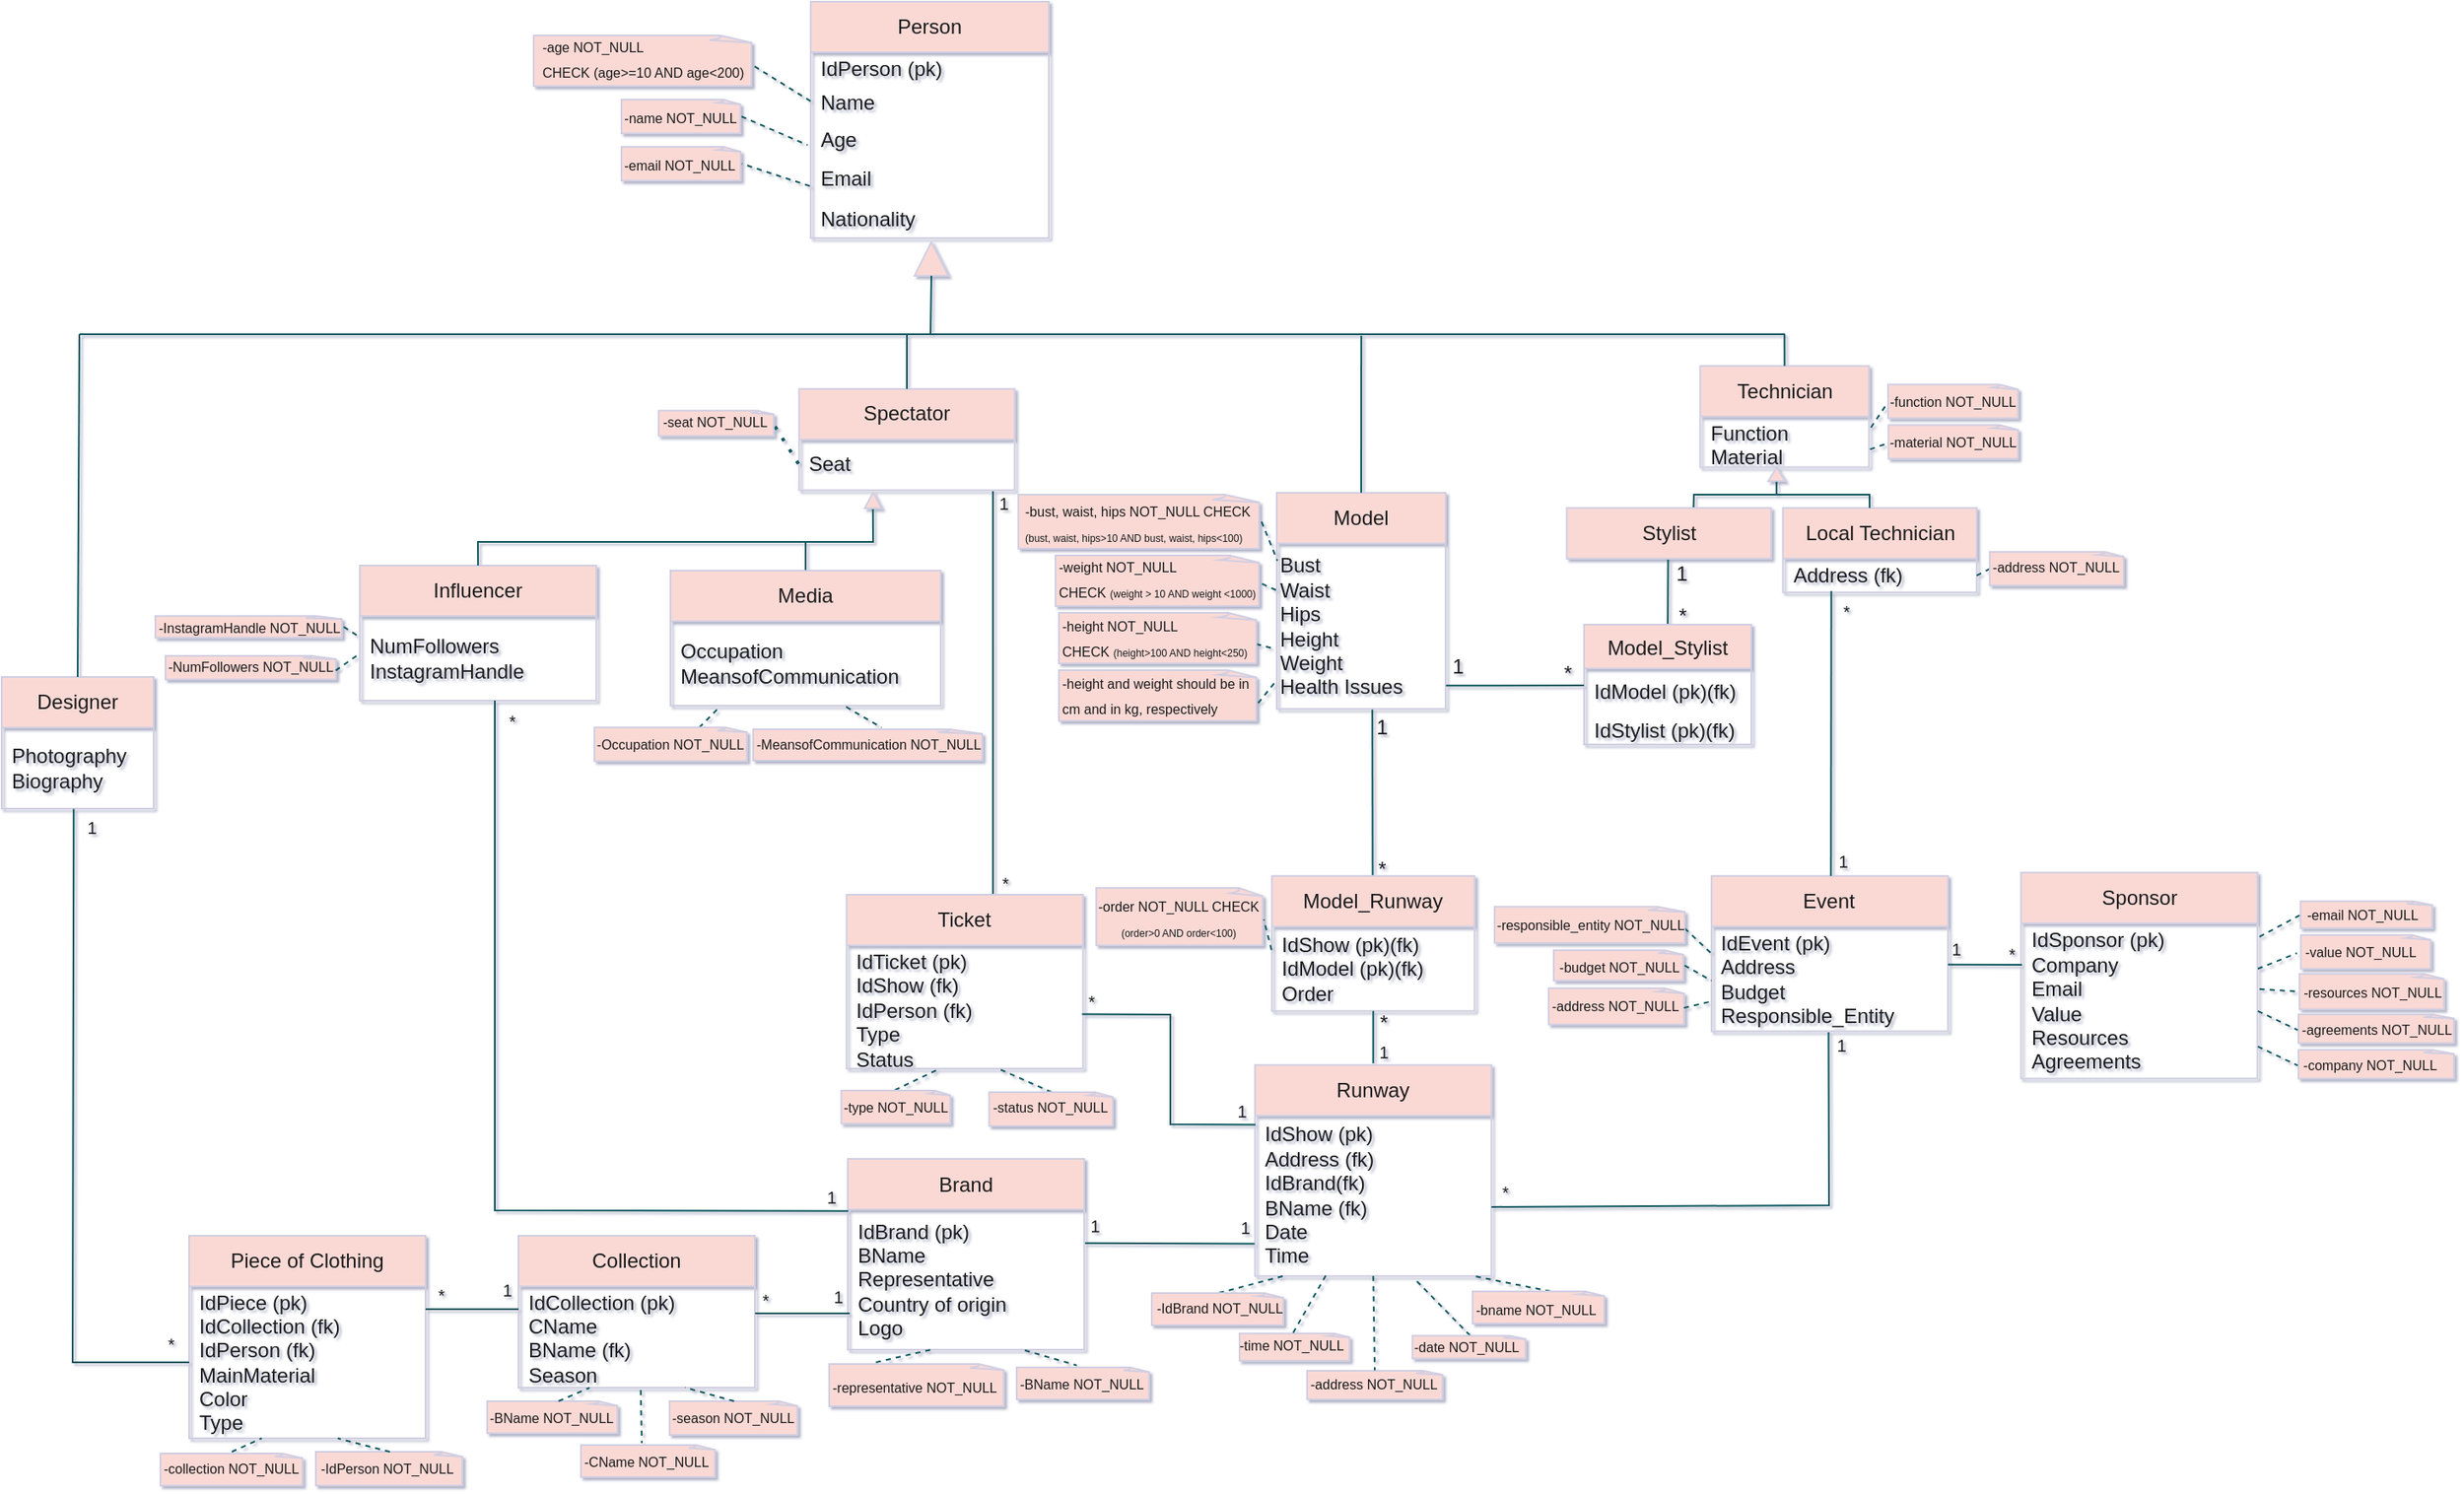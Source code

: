 <mxfile version="24.7.17">
  <diagram name="Página-1" id="zKVaLpRVaVJMzpsZjOmP">
    <mxGraphModel dx="516" dy="355" grid="0" gridSize="10" guides="1" tooltips="1" connect="1" arrows="1" fold="1" page="1" pageScale="1" pageWidth="827" pageHeight="1169" background="#ffffff" math="0" shadow="1">
      <root>
        <mxCell id="0" />
        <mxCell id="1" parent="0" />
        <mxCell id="2Lq3ukhQ7VVJQRNL60BJ-64" value="" style="endArrow=none;html=1;rounded=0;strokeColor=#09555B;fontColor=#1A1A1A;entryX=0.496;entryY=0.983;entryDx=0;entryDy=0;exitX=0.5;exitY=0;exitDx=0;exitDy=0;entryPerimeter=0;" parent="1" target="iBeRQEw0bHEhuUZA9688-312" edge="1">
          <mxGeometry width="50" height="50" relative="1" as="geometry">
            <mxPoint x="1114.5" y="488" as="sourcePoint" />
            <mxPoint x="1114.22" y="445" as="targetPoint" />
          </mxGeometry>
        </mxCell>
        <mxCell id="iBeRQEw0bHEhuUZA9688-538" value="" style="endArrow=none;html=1;rounded=0;fontColor=default;entryX=0.484;entryY=1.054;entryDx=0;entryDy=0;entryPerimeter=0;exitX=0.619;exitY=0;exitDx=0;exitDy=0;exitPerimeter=0;labelBackgroundColor=none;strokeColor=#09555B;" parent="1" source="iBeRQEw0bHEhuUZA9688-521" edge="1">
          <mxGeometry width="50" height="50" relative="1" as="geometry">
            <mxPoint x="715.13" y="600.63" as="sourcePoint" />
            <mxPoint x="714.947" y="405.01" as="targetPoint" />
          </mxGeometry>
        </mxCell>
        <mxCell id="iBeRQEw0bHEhuUZA9688-535" value="" style="endArrow=none;dashed=1;html=1;rounded=0;fontColor=default;entryX=0.676;entryY=0.124;entryDx=0;entryDy=0;entryPerimeter=0;labelBackgroundColor=none;strokeColor=#09555B;" parent="1" edge="1">
          <mxGeometry width="50" height="50" relative="1" as="geometry">
            <mxPoint x="966" y="873" as="sourcePoint" />
            <mxPoint x="998.998" y="906.67" as="targetPoint" />
          </mxGeometry>
        </mxCell>
        <mxCell id="iBeRQEw0bHEhuUZA9688-392" value="" style="endArrow=none;html=1;rounded=0;exitX=0.497;exitY=-0.002;exitDx=0;exitDy=0;exitPerimeter=0;labelBackgroundColor=none;fontColor=default;strokeColor=#09555B;entryX=0.566;entryY=1.001;entryDx=0;entryDy=0;entryPerimeter=0;" parent="1" source="iBeRQEw0bHEhuUZA9688-390" target="iBeRQEw0bHEhuUZA9688-345" edge="1">
          <mxGeometry width="50" height="50" relative="1" as="geometry">
            <mxPoint x="890.14" y="576.89" as="sourcePoint" />
            <mxPoint x="940" y="538" as="targetPoint" />
          </mxGeometry>
        </mxCell>
        <mxCell id="iBeRQEw0bHEhuUZA9688-381" value="" style="endArrow=none;dashed=1;html=1;rounded=0;fontColor=default;entryX=-0.007;entryY=0.639;entryDx=0;entryDy=0;entryPerimeter=0;exitX=0.989;exitY=0.618;exitDx=0;exitDy=0;exitPerimeter=0;labelBackgroundColor=none;strokeColor=#09555B;" parent="1" source="iBeRQEw0bHEhuUZA9688-372" target="iBeRQEw0bHEhuUZA9688-345" edge="1">
          <mxGeometry width="50" height="50" relative="1" as="geometry">
            <mxPoint x="871.06" y="444.22" as="sourcePoint" />
            <mxPoint x="883.9" y="494.154" as="targetPoint" />
          </mxGeometry>
        </mxCell>
        <mxCell id="iBeRQEw0bHEhuUZA9688-268" value="" style="group;labelBackgroundColor=none;fontColor=#1A1A1A;rounded=0;" parent="1" vertex="1" connectable="0">
          <mxGeometry x="996.71" y="248" width="328.28" height="137.78" as="geometry" />
        </mxCell>
        <mxCell id="iBeRQEw0bHEhuUZA9688-258" value="Technician" style="swimlane;fontStyle=0;childLayout=stackLayout;horizontal=1;startSize=30;horizontalStack=0;resizeParent=1;resizeParentMax=0;resizeLast=0;collapsible=1;marginBottom=0;whiteSpace=wrap;html=1;labelBackgroundColor=none;rounded=0;fillColor=#FAD9D5;strokeColor=#D0CEE2;fontColor=#1A1A1A;" parent="iBeRQEw0bHEhuUZA9688-268" vertex="1">
          <mxGeometry x="137" y="82.78" width="100" height="60" as="geometry" />
        </mxCell>
        <mxCell id="iBeRQEw0bHEhuUZA9688-259" value="&lt;div&gt;Function&lt;/div&gt;&lt;div&gt;Material&lt;/div&gt;" style="text;align=left;verticalAlign=middle;spacingLeft=4;spacingRight=4;overflow=hidden;points=[[0,0.5],[1,0.5]];portConstraint=eastwest;rotatable=0;whiteSpace=wrap;html=1;labelBackgroundColor=none;rounded=0;fontColor=#1A1A1A;" parent="iBeRQEw0bHEhuUZA9688-258" vertex="1">
          <mxGeometry y="30" width="100" height="30" as="geometry" />
        </mxCell>
        <mxCell id="iBeRQEw0bHEhuUZA9688-267" value="" style="endArrow=none;html=1;rounded=0;fontColor=default;labelBackgroundColor=none;strokeColor=#09555B;exitX=0.5;exitY=0;exitDx=0;exitDy=0;" parent="iBeRQEw0bHEhuUZA9688-268" source="iBeRQEw0bHEhuUZA9688-258" edge="1">
          <mxGeometry width="50" height="50" relative="1" as="geometry">
            <mxPoint x="187.29" y="82" as="sourcePoint" />
            <mxPoint x="186.94" y="64" as="targetPoint" />
          </mxGeometry>
        </mxCell>
        <mxCell id="iBeRQEw0bHEhuUZA9688-277" value="" style="whiteSpace=wrap;html=1;shape=mxgraph.basic.document;labelBackgroundColor=none;rounded=0;fillColor=#FAD9D5;strokeColor=#D0CEE2;fontColor=#1A1A1A;" parent="iBeRQEw0bHEhuUZA9688-268" vertex="1">
          <mxGeometry x="248.28" y="93.78" width="77.72" height="20" as="geometry" />
        </mxCell>
        <mxCell id="iBeRQEw0bHEhuUZA9688-279" value="&lt;div style=&quot;text-align: left;&quot;&gt;&lt;font style=&quot;font-size: 8px;&quot;&gt;-function NOT_NULL&lt;/font&gt;&lt;/div&gt;" style="text;html=1;align=center;verticalAlign=middle;whiteSpace=wrap;rounded=0;labelBackgroundColor=none;fontColor=#1A1A1A;" parent="iBeRQEw0bHEhuUZA9688-268" vertex="1">
          <mxGeometry x="245.29" y="97.28" width="82.71" height="12" as="geometry" />
        </mxCell>
        <mxCell id="iBeRQEw0bHEhuUZA9688-629" value="" style="group;labelBackgroundColor=none;fontColor=#1A1A1A;rounded=0;" parent="iBeRQEw0bHEhuUZA9688-268" vertex="1" connectable="0">
          <mxGeometry x="248.28" y="117.78" width="80" height="20" as="geometry" />
        </mxCell>
        <mxCell id="iBeRQEw0bHEhuUZA9688-269" value="" style="whiteSpace=wrap;html=1;shape=mxgraph.basic.document;labelBackgroundColor=none;rounded=0;fillColor=#FAD9D5;strokeColor=#D0CEE2;fontColor=#1A1A1A;" parent="iBeRQEw0bHEhuUZA9688-629" vertex="1">
          <mxGeometry x="0.191" width="77.529" height="20" as="geometry" />
        </mxCell>
        <mxCell id="iBeRQEw0bHEhuUZA9688-273" value="&lt;div&gt;&lt;span style=&quot;background-color: initial;&quot;&gt;&lt;font style=&quot;font-size: 8px;&quot;&gt;-material NOT_NULL&lt;/font&gt;&lt;/span&gt;&lt;br&gt;&lt;/div&gt;" style="text;html=1;align=left;verticalAlign=middle;whiteSpace=wrap;rounded=0;labelBackgroundColor=none;fontColor=#1A1A1A;" parent="iBeRQEw0bHEhuUZA9688-629" vertex="1">
          <mxGeometry x="-1" y="2" width="80" height="14" as="geometry" />
        </mxCell>
        <mxCell id="iBeRQEw0bHEhuUZA9688-630" value="" style="endArrow=none;dashed=1;html=1;rounded=0;fontColor=default;exitX=1.011;exitY=0.216;exitDx=0;exitDy=0;exitPerimeter=0;entryX=0.03;entryY=0.639;entryDx=0;entryDy=0;entryPerimeter=0;labelBackgroundColor=none;strokeColor=#09555B;" parent="iBeRQEw0bHEhuUZA9688-268" source="iBeRQEw0bHEhuUZA9688-259" target="iBeRQEw0bHEhuUZA9688-279" edge="1">
          <mxGeometry width="50" height="50" relative="1" as="geometry">
            <mxPoint x="237.29" y="153" as="sourcePoint" />
            <mxPoint x="287.29" y="103" as="targetPoint" />
          </mxGeometry>
        </mxCell>
        <mxCell id="iBeRQEw0bHEhuUZA9688-631" value="" style="endArrow=none;dashed=1;html=1;rounded=0;fontColor=default;exitX=1.006;exitY=0.647;exitDx=0;exitDy=0;exitPerimeter=0;entryX=0.002;entryY=0.641;entryDx=0;entryDy=0;entryPerimeter=0;labelBackgroundColor=none;strokeColor=#09555B;" parent="iBeRQEw0bHEhuUZA9688-268" source="iBeRQEw0bHEhuUZA9688-259" target="iBeRQEw0bHEhuUZA9688-273" edge="1">
          <mxGeometry width="50" height="50" relative="1" as="geometry">
            <mxPoint x="237.29" y="153" as="sourcePoint" />
            <mxPoint x="287.29" y="103" as="targetPoint" />
          </mxGeometry>
        </mxCell>
        <mxCell id="iBeRQEw0bHEhuUZA9688-296" value="Person" style="swimlane;fontStyle=0;childLayout=stackLayout;horizontal=1;startSize=30;horizontalStack=0;resizeParent=1;resizeParentMax=0;resizeLast=0;collapsible=1;marginBottom=0;whiteSpace=wrap;html=1;labelBackgroundColor=none;fillColor=#FAD9D5;strokeColor=#D0CEE2;fontColor=#1A1A1A;rounded=0;" parent="1" vertex="1">
          <mxGeometry x="607.06" y="115" width="141" height="140" as="geometry" />
        </mxCell>
        <mxCell id="iBeRQEw0bHEhuUZA9688-297" value="IdPerson (pk)" style="text;strokeColor=none;fillColor=none;align=left;verticalAlign=middle;spacingLeft=4;spacingRight=4;overflow=hidden;points=[[0,0.5],[1,0.5]];portConstraint=eastwest;rotatable=0;whiteSpace=wrap;html=1;labelBackgroundColor=none;fontColor=#1A1A1A;rounded=0;" parent="iBeRQEw0bHEhuUZA9688-296" vertex="1">
          <mxGeometry y="30" width="141" height="19" as="geometry" />
        </mxCell>
        <mxCell id="iBeRQEw0bHEhuUZA9688-298" value="Name" style="text;strokeColor=none;fillColor=none;align=left;verticalAlign=middle;spacingLeft=4;spacingRight=4;overflow=hidden;points=[[0,0.5],[1,0.5]];portConstraint=eastwest;rotatable=0;whiteSpace=wrap;html=1;labelBackgroundColor=none;fontColor=#1A1A1A;rounded=0;" parent="iBeRQEw0bHEhuUZA9688-296" vertex="1">
          <mxGeometry y="49" width="141" height="22" as="geometry" />
        </mxCell>
        <mxCell id="iBeRQEw0bHEhuUZA9688-299" value="Age" style="text;strokeColor=none;fillColor=none;align=left;verticalAlign=middle;spacingLeft=4;spacingRight=4;overflow=hidden;points=[[0,0.5],[1,0.5]];portConstraint=eastwest;rotatable=0;whiteSpace=wrap;html=1;labelBackgroundColor=none;fontColor=#1A1A1A;rounded=0;" parent="iBeRQEw0bHEhuUZA9688-296" vertex="1">
          <mxGeometry y="71" width="141" height="21" as="geometry" />
        </mxCell>
        <mxCell id="2Lq3ukhQ7VVJQRNL60BJ-2" value="Email" style="text;strokeColor=none;fillColor=none;align=left;verticalAlign=middle;spacingLeft=4;spacingRight=4;overflow=hidden;points=[[0,0.5],[1,0.5]];portConstraint=eastwest;rotatable=0;whiteSpace=wrap;html=1;labelBackgroundColor=none;fontColor=#1A1A1A;rounded=0;" parent="iBeRQEw0bHEhuUZA9688-296" vertex="1">
          <mxGeometry y="92" width="141" height="26" as="geometry" />
        </mxCell>
        <mxCell id="2Lq3ukhQ7VVJQRNL60BJ-74" value="Nationality" style="text;strokeColor=none;fillColor=none;align=left;verticalAlign=middle;spacingLeft=4;spacingRight=4;overflow=hidden;points=[[0,0.5],[1,0.5]];portConstraint=eastwest;rotatable=0;whiteSpace=wrap;html=1;labelBackgroundColor=none;fontColor=#1A1A1A;rounded=0;" parent="iBeRQEw0bHEhuUZA9688-296" vertex="1">
          <mxGeometry y="118" width="141" height="22" as="geometry" />
        </mxCell>
        <mxCell id="iBeRQEw0bHEhuUZA9688-270" value="Local Technician" style="swimlane;fontStyle=0;childLayout=stackLayout;horizontal=1;startSize=30;horizontalStack=0;resizeParent=1;resizeParentMax=0;resizeLast=0;collapsible=1;marginBottom=0;whiteSpace=wrap;html=1;labelBackgroundColor=none;rounded=0;fillColor=#FAD9D5;strokeColor=#D0CEE2;fontColor=#1A1A1A;" parent="1" vertex="1">
          <mxGeometry x="1182.71" y="414.89" width="114.73" height="50" as="geometry" />
        </mxCell>
        <mxCell id="iBeRQEw0bHEhuUZA9688-271" value="Address (fk)" style="text;strokeColor=none;fillColor=none;align=left;verticalAlign=middle;spacingLeft=4;spacingRight=4;overflow=hidden;points=[[0,0.5],[1,0.5]];portConstraint=eastwest;rotatable=0;whiteSpace=wrap;html=1;labelBackgroundColor=none;rounded=0;fontColor=#1A1A1A;" parent="iBeRQEw0bHEhuUZA9688-270" vertex="1">
          <mxGeometry y="30" width="114.73" height="20" as="geometry" />
        </mxCell>
        <mxCell id="iBeRQEw0bHEhuUZA9688-312" value="Stylist" style="swimlane;fontStyle=0;childLayout=stackLayout;horizontal=1;startSize=30;horizontalStack=0;resizeParent=1;resizeParentMax=0;resizeLast=0;collapsible=1;marginBottom=0;whiteSpace=wrap;html=1;labelBackgroundColor=none;rounded=0;fillColor=#FAD9D5;strokeColor=#D0CEE2;fontColor=#1A1A1A;" parent="1" vertex="1">
          <mxGeometry x="1054.72" y="414.89" width="121" height="30.11" as="geometry" />
        </mxCell>
        <mxCell id="iBeRQEw0bHEhuUZA9688-341" value="" style="endArrow=none;dashed=1;html=1;rounded=0;labelBackgroundColor=none;fontColor=default;exitX=0.997;exitY=0.819;exitDx=0;exitDy=0;exitPerimeter=0;entryX=0;entryY=0.5;entryDx=0;entryDy=0;strokeColor=#09555B;" parent="1" source="iBeRQEw0bHEhuUZA9688-337" edge="1">
          <mxGeometry width="50" height="50" relative="1" as="geometry">
            <mxPoint x="577.2" y="159.48" as="sourcePoint" />
            <mxPoint x="607.06" y="174" as="targetPoint" />
          </mxGeometry>
        </mxCell>
        <mxCell id="iBeRQEw0bHEhuUZA9688-343" value="" style="group;labelBackgroundColor=none;fontColor=#1A1A1A;rounded=0;" parent="1" vertex="1" connectable="0">
          <mxGeometry x="422" y="141" width="151.29" height="24" as="geometry" />
        </mxCell>
        <mxCell id="iBeRQEw0bHEhuUZA9688-336" value="" style="whiteSpace=wrap;html=1;shape=mxgraph.basic.document;labelBackgroundColor=none;rounded=0;fillColor=#FAD9D5;strokeColor=#D0CEE2;fontColor=#1A1A1A;" parent="iBeRQEw0bHEhuUZA9688-343" vertex="1">
          <mxGeometry x="20.996" y="-6" width="130.294" height="30" as="geometry" />
        </mxCell>
        <mxCell id="iBeRQEw0bHEhuUZA9688-337" value="&lt;font style=&quot;font-size: 8px;&quot;&gt;&lt;span style=&quot;background-color: initial;&quot;&gt;&amp;nbsp;&lt;/span&gt;&lt;font style=&quot;background-color: initial;&quot;&gt;-age NOT_NULL&lt;br&gt;&amp;nbsp;CHECK&amp;nbsp;&lt;/font&gt;&lt;/font&gt;&lt;font style=&quot;font-size: 8px; background-color: initial;&quot;&gt;(age&amp;gt;=10 AND age&amp;lt;200)&lt;/font&gt;&lt;span style=&quot;font-size: 8px; background-color: initial;&quot;&gt;&amp;nbsp;&lt;/span&gt;" style="text;html=1;align=left;verticalAlign=middle;whiteSpace=wrap;rounded=0;labelBackgroundColor=none;fontColor=#1A1A1A;" parent="iBeRQEw0bHEhuUZA9688-343" vertex="1">
          <mxGeometry x="22.308" y="-1.4" width="129.913" height="16.8" as="geometry" />
        </mxCell>
        <mxCell id="iBeRQEw0bHEhuUZA9688-344" value="Model" style="swimlane;fontStyle=0;childLayout=stackLayout;horizontal=1;startSize=30;horizontalStack=0;resizeParent=1;resizeParentMax=0;resizeLast=0;collapsible=1;marginBottom=0;whiteSpace=wrap;html=1;labelBackgroundColor=none;rounded=0;fillColor=#FAD9D5;strokeColor=#D0CEE2;fontColor=#1A1A1A;" parent="1" vertex="1">
          <mxGeometry x="883" y="405.89" width="100" height="128" as="geometry" />
        </mxCell>
        <mxCell id="iBeRQEw0bHEhuUZA9688-345" value="&lt;div style=&quot;&quot;&gt;&lt;div&gt;&lt;span style=&quot;background-color: initial;&quot;&gt;Bust&lt;/span&gt;&lt;br&gt;&lt;/div&gt;&lt;div&gt;Waist&lt;/div&gt;&lt;div&gt;Hips&lt;/div&gt;&lt;div&gt;Height&lt;/div&gt;&lt;div&gt;Weight&lt;/div&gt;&lt;div&gt;Health Issues&lt;/div&gt;&lt;/div&gt;" style="text;html=1;align=left;verticalAlign=middle;resizable=0;points=[];autosize=1;strokeColor=none;fillColor=none;labelBackgroundColor=none;rounded=0;fontColor=#1A1A1A;" parent="iBeRQEw0bHEhuUZA9688-344" vertex="1">
          <mxGeometry y="30" width="100" height="98" as="geometry" />
        </mxCell>
        <mxCell id="iBeRQEw0bHEhuUZA9688-348" value="Designer" style="swimlane;fontStyle=0;childLayout=stackLayout;horizontal=1;startSize=30;horizontalStack=0;resizeParent=1;resizeParentMax=0;resizeLast=0;collapsible=1;marginBottom=0;whiteSpace=wrap;html=1;labelBackgroundColor=none;rounded=0;fillColor=#FAD9D5;strokeColor=#D0CEE2;fontColor=#1A1A1A;" parent="1" vertex="1">
          <mxGeometry x="128" y="515" width="90" height="78" as="geometry" />
        </mxCell>
        <mxCell id="iBeRQEw0bHEhuUZA9688-349" value="&lt;div&gt;&lt;span style=&quot;background-color: initial;&quot;&gt;Photography&lt;/span&gt;&lt;/div&gt;&lt;div&gt;Biography&amp;nbsp;&lt;/div&gt;" style="text;strokeColor=none;fillColor=none;align=left;verticalAlign=middle;spacingLeft=4;spacingRight=4;overflow=hidden;points=[[0,0.5],[1,0.5]];portConstraint=eastwest;rotatable=0;whiteSpace=wrap;html=1;labelBackgroundColor=none;rounded=0;fontColor=#1A1A1A;" parent="iBeRQEw0bHEhuUZA9688-348" vertex="1">
          <mxGeometry y="30" width="90" height="48" as="geometry" />
        </mxCell>
        <mxCell id="iBeRQEw0bHEhuUZA9688-280" value="" style="endArrow=none;dashed=1;html=1;rounded=0;labelBackgroundColor=none;fontColor=default;entryX=0;entryY=0.5;entryDx=0;entryDy=0;exitX=1;exitY=0.5;exitDx=0;exitDy=0;strokeColor=#09555B;" parent="1" source="iBeRQEw0bHEhuUZA9688-271" edge="1">
          <mxGeometry width="50" height="50" relative="1" as="geometry">
            <mxPoint x="1289.21" y="454.89" as="sourcePoint" />
            <mxPoint x="1309.19" y="448.89" as="targetPoint" />
          </mxGeometry>
        </mxCell>
        <mxCell id="iBeRQEw0bHEhuUZA9688-358" value="" style="group;labelBackgroundColor=none;fontColor=#1A1A1A;rounded=0;" parent="1" vertex="1" connectable="0">
          <mxGeometry x="1305.19" y="438.89" width="96.81" height="22" as="geometry" />
        </mxCell>
        <mxCell id="iBeRQEw0bHEhuUZA9688-274" value="" style="whiteSpace=wrap;html=1;shape=mxgraph.basic.document;labelBackgroundColor=none;rounded=0;container=0;fillColor=#FAD9D5;strokeColor=#D0CEE2;fontColor=#1A1A1A;" parent="iBeRQEw0bHEhuUZA9688-358" vertex="1">
          <mxGeometry y="2" width="80.079" height="20" as="geometry" />
        </mxCell>
        <mxCell id="iBeRQEw0bHEhuUZA9688-275" value="&lt;div&gt;&lt;br&gt;&lt;/div&gt;" style="text;html=1;align=left;verticalAlign=middle;whiteSpace=wrap;rounded=0;labelBackgroundColor=none;container=0;fontColor=#1A1A1A;" parent="iBeRQEw0bHEhuUZA9688-358" vertex="1">
          <mxGeometry x="4.443" y="4" width="75.636" height="15" as="geometry" />
        </mxCell>
        <mxCell id="iBeRQEw0bHEhuUZA9688-276" value="&lt;span style=&quot;text-align: left;&quot;&gt;&lt;font style=&quot;font-size: 8px;&quot;&gt;-address NOT_NULL&lt;/font&gt;&lt;/span&gt;" style="text;html=1;align=center;verticalAlign=middle;whiteSpace=wrap;rounded=0;labelBackgroundColor=none;container=0;fontColor=#1A1A1A;" parent="iBeRQEw0bHEhuUZA9688-358" vertex="1">
          <mxGeometry x="-9.381" width="96.81" height="20" as="geometry" />
        </mxCell>
        <mxCell id="iBeRQEw0bHEhuUZA9688-361" value="" style="endArrow=none;html=1;rounded=0;fontColor=default;exitX=0.5;exitY=0;exitDx=0;exitDy=0;labelBackgroundColor=none;strokeColor=#09555B;" parent="1" source="iBeRQEw0bHEhuUZA9688-344" edge="1">
          <mxGeometry width="50" height="50" relative="1" as="geometry">
            <mxPoint x="933" y="372" as="sourcePoint" />
            <mxPoint x="933.06" y="312.89" as="targetPoint" />
          </mxGeometry>
        </mxCell>
        <mxCell id="iBeRQEw0bHEhuUZA9688-364" value="&lt;font style=&quot;font-size: 12px;&quot;&gt;1&lt;/font&gt;" style="text;html=1;align=center;verticalAlign=middle;resizable=0;points=[];autosize=1;strokeColor=none;fillColor=none;labelBackgroundColor=none;fontColor=#1A1A1A;rounded=0;" parent="1" vertex="1">
          <mxGeometry x="977" y="495.89" width="25" height="26" as="geometry" />
        </mxCell>
        <mxCell id="iBeRQEw0bHEhuUZA9688-376" value="" style="group;labelBackgroundColor=none;fontColor=#1A1A1A;rounded=0;" parent="1" vertex="1" connectable="0">
          <mxGeometry x="730" y="407" width="144" height="32" as="geometry" />
        </mxCell>
        <mxCell id="iBeRQEw0bHEhuUZA9688-370" value="" style="whiteSpace=wrap;html=1;shape=mxgraph.basic.document;labelBackgroundColor=none;rounded=0;fillColor=#FAD9D5;strokeColor=#D0CEE2;fontColor=#1A1A1A;" parent="iBeRQEw0bHEhuUZA9688-376" vertex="1">
          <mxGeometry width="144" height="32" as="geometry" />
        </mxCell>
        <mxCell id="iBeRQEw0bHEhuUZA9688-371" value="&lt;div&gt;&lt;font style=&quot;font-size: 8px;&quot;&gt;-bust, waist, hips NOT_NULL CHECK&lt;/font&gt;&lt;/div&gt;&lt;div&gt;&lt;font style=&quot;font-size: 6px;&quot;&gt;(bust, waist, hips&amp;gt;10 AND bust, waist, hips&amp;lt;100)&lt;/font&gt;&lt;/div&gt;" style="text;html=1;align=left;verticalAlign=middle;whiteSpace=wrap;rounded=0;labelBackgroundColor=none;fontColor=#1A1A1A;" parent="iBeRQEw0bHEhuUZA9688-376" vertex="1">
          <mxGeometry x="2" y="4" width="138" height="23" as="geometry" />
        </mxCell>
        <mxCell id="iBeRQEw0bHEhuUZA9688-378" value="" style="group;labelBackgroundColor=none;fontColor=#1A1A1A;rounded=0;" parent="1" vertex="1" connectable="0">
          <mxGeometry x="752" y="443" width="132" height="30" as="geometry" />
        </mxCell>
        <mxCell id="iBeRQEw0bHEhuUZA9688-374" value="" style="whiteSpace=wrap;html=1;shape=mxgraph.basic.document;labelBackgroundColor=none;rounded=0;fillColor=#FAD9D5;strokeColor=#D0CEE2;fontColor=#1A1A1A;" parent="iBeRQEw0bHEhuUZA9688-378" vertex="1">
          <mxGeometry width="121.672" height="30" as="geometry" />
        </mxCell>
        <mxCell id="iBeRQEw0bHEhuUZA9688-375" value="&lt;div&gt;&lt;font style=&quot;font-size: 8px;&quot;&gt;&lt;font style=&quot;&quot;&gt;&lt;span style=&quot;background-color: initial;&quot;&gt;-weight NOT_NULL&amp;nbsp;&lt;/span&gt;&lt;/font&gt;&lt;/font&gt;&lt;/div&gt;&lt;div&gt;&lt;font style=&quot;font-size: 8px;&quot;&gt;&lt;font style=&quot;&quot;&gt;&lt;span style=&quot;background-color: initial;&quot;&gt;CHECK&lt;/span&gt;&lt;/font&gt;&lt;span style=&quot;background-color: initial;&quot;&gt;&amp;nbsp;&lt;/span&gt;&lt;/font&gt;&lt;span style=&quot;background-color: initial; font-size: 6px;&quot;&gt;(weight &amp;gt; 10 AND weight &amp;lt;1000)&lt;/span&gt;&lt;/div&gt;" style="text;html=1;align=left;verticalAlign=middle;whiteSpace=wrap;rounded=0;labelBackgroundColor=none;fontColor=#1A1A1A;" parent="iBeRQEw0bHEhuUZA9688-378" vertex="1">
          <mxGeometry x="0.08" y="6" width="129.92" height="14" as="geometry" />
        </mxCell>
        <mxCell id="iBeRQEw0bHEhuUZA9688-382" value="" style="endArrow=none;dashed=1;html=1;rounded=0;fontColor=default;entryX=1.01;entryY=1.062;entryDx=0;entryDy=0;entryPerimeter=0;exitX=1.005;exitY=0.561;exitDx=0;exitDy=0;exitPerimeter=0;labelBackgroundColor=none;strokeColor=#09555B;" parent="iBeRQEw0bHEhuUZA9688-378" source="iBeRQEw0bHEhuUZA9688-374" target="iBeRQEw0bHEhuUZA9688-375" edge="1">
          <mxGeometry width="50" height="50" relative="1" as="geometry">
            <mxPoint x="109.212" y="23.26" as="sourcePoint" />
            <mxPoint x="131.6" y="14.54" as="targetPoint" />
          </mxGeometry>
        </mxCell>
        <mxCell id="iBeRQEw0bHEhuUZA9688-380" value="" style="endArrow=none;dashed=1;html=1;rounded=0;fontColor=default;entryX=0.004;entryY=0.105;entryDx=0;entryDy=0;entryPerimeter=0;exitX=1;exitY=0.5;exitDx=0;exitDy=0;exitPerimeter=0;labelBackgroundColor=none;strokeColor=#09555B;" parent="1" source="iBeRQEw0bHEhuUZA9688-370" target="iBeRQEw0bHEhuUZA9688-345" edge="1">
          <mxGeometry width="50" height="50" relative="1" as="geometry">
            <mxPoint x="849.8" y="376.19" as="sourcePoint" />
            <mxPoint x="884.7" y="418.331" as="targetPoint" />
          </mxGeometry>
        </mxCell>
        <mxCell id="iBeRQEw0bHEhuUZA9688-383" value="Runway" style="swimlane;fontStyle=0;childLayout=stackLayout;horizontal=1;startSize=30;horizontalStack=0;resizeParent=1;resizeParentMax=0;resizeLast=0;collapsible=1;marginBottom=0;whiteSpace=wrap;html=1;labelBackgroundColor=none;rounded=0;fillColor=#FAD9D5;strokeColor=#D0CEE2;fontColor=#1A1A1A;" parent="1" vertex="1">
          <mxGeometry x="870.14" y="744.89" width="140" height="125" as="geometry" />
        </mxCell>
        <mxCell id="iBeRQEw0bHEhuUZA9688-384" value="&lt;div&gt;&lt;span style=&quot;background-color: initial;&quot;&gt;IdShow (pk&lt;/span&gt;&lt;span style=&quot;background-color: initial;&quot;&gt;)&lt;/span&gt;&lt;/div&gt;&lt;div&gt;&lt;span style=&quot;background-color: initial;&quot;&gt;Address (fk)&lt;/span&gt;&lt;/div&gt;&lt;div&gt;&lt;span style=&quot;background-color: initial;&quot;&gt;IdBrand(fk)&lt;/span&gt;&lt;/div&gt;&lt;div&gt;&lt;span style=&quot;background-color: initial;&quot;&gt;BName (fk)&lt;/span&gt;&lt;/div&gt;Date&amp;nbsp;&lt;div&gt;Time&lt;/div&gt;" style="text;strokeColor=none;fillColor=none;align=left;verticalAlign=middle;spacingLeft=4;spacingRight=4;overflow=hidden;points=[[0,0.5],[1,0.5]];portConstraint=eastwest;rotatable=0;whiteSpace=wrap;html=1;labelBackgroundColor=none;rounded=0;fontColor=#1A1A1A;" parent="iBeRQEw0bHEhuUZA9688-383" vertex="1">
          <mxGeometry y="30" width="140" height="95" as="geometry" />
        </mxCell>
        <mxCell id="iBeRQEw0bHEhuUZA9688-388" value="*" style="text;html=1;align=center;verticalAlign=middle;whiteSpace=wrap;rounded=0;labelBackgroundColor=none;fontColor=#1A1A1A;" parent="1" vertex="1">
          <mxGeometry x="936.64" y="613.89" width="17" height="30" as="geometry" />
        </mxCell>
        <mxCell id="iBeRQEw0bHEhuUZA9688-389" value="*" style="text;html=1;align=center;verticalAlign=middle;whiteSpace=wrap;rounded=0;labelBackgroundColor=none;fontColor=#1A1A1A;" parent="1" vertex="1">
          <mxGeometry x="941.64" y="719.89" width="9" as="geometry" />
        </mxCell>
        <mxCell id="iBeRQEw0bHEhuUZA9688-390" value="Model_Runway" style="swimlane;fontStyle=0;childLayout=stackLayout;horizontal=1;startSize=30;horizontalStack=0;resizeParent=1;resizeParentMax=0;resizeLast=0;collapsible=1;marginBottom=0;whiteSpace=wrap;html=1;labelBackgroundColor=none;rounded=0;fillColor=#FAD9D5;strokeColor=#D0CEE2;fontColor=#1A1A1A;" parent="1" vertex="1">
          <mxGeometry x="880.14" y="632.89" width="120" height="80" as="geometry" />
        </mxCell>
        <mxCell id="iBeRQEw0bHEhuUZA9688-391" value="IdShow (pk)(fk)&lt;div&gt;IdModel (pk)(fk)&lt;/div&gt;&lt;div&gt;Order&amp;nbsp;&lt;/div&gt;" style="text;strokeColor=none;fillColor=none;align=left;verticalAlign=middle;spacingLeft=4;spacingRight=4;overflow=hidden;points=[[0,0.5],[1,0.5]];portConstraint=eastwest;rotatable=0;whiteSpace=wrap;html=1;labelBackgroundColor=none;rounded=0;fontColor=#1A1A1A;" parent="iBeRQEw0bHEhuUZA9688-390" vertex="1">
          <mxGeometry y="30" width="120" height="50" as="geometry" />
        </mxCell>
        <mxCell id="iBeRQEw0bHEhuUZA9688-393" value="1" style="text;html=1;align=center;verticalAlign=middle;whiteSpace=wrap;rounded=0;labelBackgroundColor=none;fontColor=#1A1A1A;" parent="1" vertex="1">
          <mxGeometry x="941" y="538" width="8.64" height="14.89" as="geometry" />
        </mxCell>
        <mxCell id="iBeRQEw0bHEhuUZA9688-394" value="" style="endArrow=none;html=1;rounded=0;exitX=-0.21;exitY=0.809;exitDx=0;exitDy=0;exitPerimeter=0;labelBackgroundColor=none;fontColor=default;strokeColor=#09555B;" parent="1" edge="1">
          <mxGeometry width="50" height="50" relative="1" as="geometry">
            <mxPoint x="940.14" y="743.89" as="sourcePoint" />
            <mxPoint x="940.14" y="712.89" as="targetPoint" />
          </mxGeometry>
        </mxCell>
        <mxCell id="iBeRQEw0bHEhuUZA9688-398" value="" style="group;labelBackgroundColor=none;fontColor=#1A1A1A;rounded=0;" parent="1" vertex="1" connectable="0">
          <mxGeometry x="775" y="641" width="112" height="33" as="geometry" />
        </mxCell>
        <mxCell id="iBeRQEw0bHEhuUZA9688-387" value="" style="whiteSpace=wrap;html=1;shape=mxgraph.basic.document;align=left;labelBackgroundColor=none;rounded=0;fillColor=#FAD9D5;strokeColor=#D0CEE2;fontColor=#1A1A1A;" parent="iBeRQEw0bHEhuUZA9688-398" vertex="1">
          <mxGeometry x="1.13" y="-1.035" width="99.567" height="34.035" as="geometry" />
        </mxCell>
        <mxCell id="iBeRQEw0bHEhuUZA9688-397" value="&lt;font style=&quot;font-size: 8px;&quot;&gt;-order NOT_NULL CHECK&lt;/font&gt;&lt;div&gt;&lt;font style=&quot;font-size: 6px;&quot;&gt;(order&amp;gt;0 AND order&amp;lt;100)&lt;/font&gt;&lt;/div&gt;" style="text;html=1;align=center;verticalAlign=middle;whiteSpace=wrap;rounded=0;labelBackgroundColor=none;fontColor=#1A1A1A;" parent="iBeRQEw0bHEhuUZA9688-398" vertex="1">
          <mxGeometry x="0.102" width="99.68" height="32.107" as="geometry" />
        </mxCell>
        <mxCell id="iBeRQEw0bHEhuUZA9688-410" value="" style="group;labelBackgroundColor=none;fontColor=#1A1A1A;rounded=0;" parent="1" vertex="1" connectable="0">
          <mxGeometry x="961.0" y="906.27" width="73.1" height="15.47" as="geometry" />
        </mxCell>
        <mxCell id="iBeRQEw0bHEhuUZA9688-402" value="" style="whiteSpace=wrap;html=1;shape=mxgraph.basic.document;labelBackgroundColor=none;rounded=0;fillColor=#FAD9D5;strokeColor=#D0CEE2;fontColor=#1A1A1A;" parent="iBeRQEw0bHEhuUZA9688-410" vertex="1">
          <mxGeometry x="2.32" y="-1" width="67.68" height="13.47" as="geometry" />
        </mxCell>
        <mxCell id="iBeRQEw0bHEhuUZA9688-404" value="&lt;div style=&quot;text-align: left;&quot;&gt;&lt;font style=&quot;font-size: 8px;&quot;&gt;-date NOT_NULL&lt;/font&gt;&lt;br&gt;&lt;/div&gt;" style="text;html=1;align=center;verticalAlign=middle;whiteSpace=wrap;rounded=0;labelBackgroundColor=none;fontColor=#1A1A1A;" parent="iBeRQEw0bHEhuUZA9688-410" vertex="1">
          <mxGeometry x="1.947" y="-2" width="64.943" height="13.47" as="geometry" />
        </mxCell>
        <mxCell id="iBeRQEw0bHEhuUZA9688-411" value="" style="group;labelBackgroundColor=none;fontColor=#1A1A1A;rounded=0;" parent="1" vertex="1" connectable="0">
          <mxGeometry x="861.0" y="902" width="68.43" height="18.11" as="geometry" />
        </mxCell>
        <mxCell id="iBeRQEw0bHEhuUZA9688-399" value="" style="whiteSpace=wrap;html=1;shape=mxgraph.basic.document;labelBackgroundColor=none;rounded=0;fillColor=#FAD9D5;strokeColor=#D0CEE2;fontColor=#1A1A1A;" parent="iBeRQEw0bHEhuUZA9688-411" vertex="1">
          <mxGeometry y="1.857" width="65.765" height="16.253" as="geometry" />
        </mxCell>
        <mxCell id="iBeRQEw0bHEhuUZA9688-400" value="&lt;div&gt;&lt;div&gt;&lt;font style=&quot;font-size: 8px;&quot;&gt;-time NOT_NULL&lt;/font&gt;&lt;/div&gt;&lt;/div&gt;" style="text;html=1;align=left;verticalAlign=middle;whiteSpace=wrap;rounded=0;labelBackgroundColor=none;fontColor=#1A1A1A;" parent="iBeRQEw0bHEhuUZA9688-411" vertex="1">
          <mxGeometry x="-2.098" width="67.528" height="16.253" as="geometry" />
        </mxCell>
        <mxCell id="iBeRQEw0bHEhuUZA9688-416" value="Event" style="swimlane;fontStyle=0;childLayout=stackLayout;horizontal=1;startSize=30;horizontalStack=0;resizeParent=1;resizeParentMax=0;resizeLast=0;collapsible=1;marginBottom=0;whiteSpace=wrap;html=1;labelBackgroundColor=none;rounded=0;fillColor=#FAD9D5;strokeColor=#D0CEE2;fontColor=#1A1A1A;" parent="1" vertex="1">
          <mxGeometry x="1140.44" y="632.89" width="140" height="92" as="geometry" />
        </mxCell>
        <mxCell id="iBeRQEw0bHEhuUZA9688-425" value="" style="endArrow=none;dashed=1;html=1;rounded=0;fontColor=default;entryX=0;entryY=0.5;entryDx=0;entryDy=0;labelBackgroundColor=none;strokeColor=#09555B;" parent="iBeRQEw0bHEhuUZA9688-416" target="iBeRQEw0bHEhuUZA9688-416" edge="1">
          <mxGeometry width="50" height="50" relative="1" as="geometry">
            <mxPoint x="-15.94" y="31" as="sourcePoint" />
            <mxPoint x="34.06" y="-19" as="targetPoint" />
          </mxGeometry>
        </mxCell>
        <mxCell id="iBeRQEw0bHEhuUZA9688-417" value="&lt;div&gt;IdEvent (pk)&lt;/div&gt;&lt;div&gt;Address&amp;nbsp;&lt;br&gt;&lt;/div&gt;&lt;div&gt;Budget&lt;/div&gt;&lt;div&gt;Responsible_Entity&lt;/div&gt;" style="text;strokeColor=none;fillColor=none;align=left;verticalAlign=middle;spacingLeft=4;spacingRight=4;overflow=hidden;points=[[0,0.5],[1,0.5]];portConstraint=eastwest;rotatable=0;whiteSpace=wrap;html=1;labelBackgroundColor=none;rounded=0;fontColor=#1A1A1A;" parent="iBeRQEw0bHEhuUZA9688-416" vertex="1">
          <mxGeometry y="30" width="140" height="62" as="geometry" />
        </mxCell>
        <mxCell id="iBeRQEw0bHEhuUZA9688-420" value="" style="endArrow=none;html=1;rounded=0;fontColor=default;entryX=0.495;entryY=1.009;entryDx=0;entryDy=0;entryPerimeter=0;labelBackgroundColor=none;strokeColor=#09555B;exitX=1;exitY=0.569;exitDx=0;exitDy=0;exitPerimeter=0;" parent="1" source="iBeRQEw0bHEhuUZA9688-384" target="iBeRQEw0bHEhuUZA9688-417" edge="1">
          <mxGeometry width="50" height="50" relative="1" as="geometry">
            <mxPoint x="1032" y="832" as="sourcePoint" />
            <mxPoint x="1221" y="714.89" as="targetPoint" />
            <Array as="points">
              <mxPoint x="1210" y="828" />
            </Array>
          </mxGeometry>
        </mxCell>
        <mxCell id="iBeRQEw0bHEhuUZA9688-421" value="" style="endArrow=none;html=1;rounded=0;fontColor=default;exitX=0.598;exitY=0;exitDx=0;exitDy=0;exitPerimeter=0;labelBackgroundColor=none;strokeColor=#09555B;entryX=0.363;entryY=0.963;entryDx=0;entryDy=0;entryPerimeter=0;" parent="1" edge="1">
          <mxGeometry width="50" height="50" relative="1" as="geometry">
            <mxPoint x="1211.16" y="632.89" as="sourcePoint" />
            <mxPoint x="1211.357" y="464.15" as="targetPoint" />
          </mxGeometry>
        </mxCell>
        <mxCell id="iBeRQEw0bHEhuUZA9688-422" value="&lt;span style=&quot;text-align: left;&quot;&gt;&lt;font style=&quot;font-size: 8px;&quot;&gt;-budget NOT_NULL&lt;/font&gt;&lt;/span&gt;" style="whiteSpace=wrap;html=1;shape=mxgraph.basic.document;labelBackgroundColor=none;rounded=0;fillColor=#FAD9D5;strokeColor=#D0CEE2;fontColor=#1A1A1A;" parent="1" vertex="1">
          <mxGeometry x="1047" y="676.89" width="77.5" height="18" as="geometry" />
        </mxCell>
        <mxCell id="iBeRQEw0bHEhuUZA9688-423" value="" style="whiteSpace=wrap;html=1;shape=mxgraph.basic.document;labelBackgroundColor=none;rounded=0;fillColor=#FAD9D5;strokeColor=#D0CEE2;fontColor=#1A1A1A;" parent="1" vertex="1">
          <mxGeometry x="1012" y="651.14" width="113.71" height="21.5" as="geometry" />
        </mxCell>
        <mxCell id="iBeRQEw0bHEhuUZA9688-424" value="&lt;div style=&quot;text-align: left;&quot;&gt;&lt;div&gt;&lt;font style=&quot;font-size: 8px;&quot;&gt;-responsible_entity NOT_NULL&lt;/font&gt;&lt;/div&gt;&lt;/div&gt;" style="text;html=1;align=center;verticalAlign=middle;whiteSpace=wrap;rounded=0;labelBackgroundColor=none;fontColor=#1A1A1A;" parent="1" vertex="1">
          <mxGeometry x="1012.42" y="653.89" width="113.58" height="14.5" as="geometry" />
        </mxCell>
        <mxCell id="iBeRQEw0bHEhuUZA9688-426" value="" style="endArrow=none;dashed=1;html=1;rounded=0;fontColor=default;entryX=0;entryY=0.5;entryDx=0;entryDy=0;labelBackgroundColor=none;strokeColor=#09555B;" parent="1" edge="1">
          <mxGeometry width="50" height="50" relative="1" as="geometry">
            <mxPoint x="1124.5" y="685.89" as="sourcePoint" />
            <mxPoint x="1140.44" y="694.89" as="targetPoint" />
          </mxGeometry>
        </mxCell>
        <mxCell id="iBeRQEw0bHEhuUZA9688-428" value="Sponsor" style="swimlane;fontStyle=0;childLayout=stackLayout;horizontal=1;startSize=30;horizontalStack=0;resizeParent=1;resizeParentMax=0;resizeLast=0;collapsible=1;marginBottom=0;whiteSpace=wrap;html=1;labelBackgroundColor=none;rounded=0;fillColor=#FAD9D5;strokeColor=#D0CEE2;fontColor=#1A1A1A;" parent="1" vertex="1">
          <mxGeometry x="1323.71" y="630.89" width="140" height="122" as="geometry" />
        </mxCell>
        <mxCell id="iBeRQEw0bHEhuUZA9688-429" value="&lt;div&gt;IdSponsor (pk)&lt;/div&gt;&lt;div&gt;Company&lt;/div&gt;&lt;div&gt;Email&lt;/div&gt;&lt;div&gt;Value&lt;/div&gt;&lt;div&gt;Resources&lt;/div&gt;&lt;div style=&quot;&quot;&gt;Agreements&lt;/div&gt;" style="text;strokeColor=none;fillColor=none;align=left;verticalAlign=middle;spacingLeft=4;spacingRight=4;overflow=hidden;points=[[0,0.5],[1,0.5]];portConstraint=eastwest;rotatable=0;whiteSpace=wrap;html=1;labelBackgroundColor=none;rounded=0;fontColor=#1A1A1A;" parent="iBeRQEw0bHEhuUZA9688-428" vertex="1">
          <mxGeometry y="30" width="140" height="92" as="geometry" />
        </mxCell>
        <mxCell id="iBeRQEw0bHEhuUZA9688-430" value="" style="endArrow=none;html=1;rounded=0;fontColor=default;exitX=1.001;exitY=0.377;exitDx=0;exitDy=0;exitPerimeter=0;entryX=0.004;entryY=0.267;entryDx=0;entryDy=0;entryPerimeter=0;labelBackgroundColor=none;strokeColor=#09555B;" parent="1" target="iBeRQEw0bHEhuUZA9688-429" edge="1">
          <mxGeometry width="50" height="50" relative="1" as="geometry">
            <mxPoint x="1280.44" y="685.41" as="sourcePoint" />
            <mxPoint x="1323.71" y="686.364" as="targetPoint" />
          </mxGeometry>
        </mxCell>
        <mxCell id="iBeRQEw0bHEhuUZA9688-431" value="" style="whiteSpace=wrap;html=1;shape=mxgraph.basic.document;labelBackgroundColor=none;rounded=0;fillColor=#FAD9D5;strokeColor=#D0CEE2;fontColor=#1A1A1A;" parent="1" vertex="1">
          <mxGeometry x="1488" y="714.89" width="93" height="17" as="geometry" />
        </mxCell>
        <mxCell id="iBeRQEw0bHEhuUZA9688-442" value="" style="endArrow=none;dashed=1;html=1;rounded=0;entryX=0.026;entryY=0.466;entryDx=0;entryDy=0;entryPerimeter=0;exitX=1.01;exitY=0.257;exitDx=0;exitDy=0;exitPerimeter=0;labelBackgroundColor=none;fontColor=default;strokeColor=#09555B;" parent="1" target="iBeRQEw0bHEhuUZA9688-440" edge="1">
          <mxGeometry width="50" height="50" relative="1" as="geometry">
            <mxPoint x="1464.93" y="668.89" as="sourcePoint" />
            <mxPoint x="1672.53" y="606.97" as="targetPoint" />
          </mxGeometry>
        </mxCell>
        <mxCell id="iBeRQEw0bHEhuUZA9688-443" value="" style="endArrow=none;dashed=1;html=1;rounded=0;entryX=0;entryY=0.5;entryDx=0;entryDy=0;entryPerimeter=0;exitX=1.005;exitY=0.636;exitDx=0;exitDy=0;exitPerimeter=0;labelBackgroundColor=none;fontColor=default;strokeColor=#09555B;" parent="1" target="iBeRQEw0bHEhuUZA9688-445" edge="1">
          <mxGeometry width="50" height="50" relative="1" as="geometry">
            <mxPoint x="1464.93" y="699.89" as="sourcePoint" />
            <mxPoint x="1514.08" y="676.89" as="targetPoint" />
          </mxGeometry>
        </mxCell>
        <mxCell id="iBeRQEw0bHEhuUZA9688-445" value="&lt;div&gt;&lt;span style=&quot;text-align: left; background-color: initial;&quot;&gt;&lt;font style=&quot;font-size: 8px;&quot;&gt;-resources NOT_NULL&lt;/font&gt;&lt;/span&gt;&lt;br&gt;&lt;/div&gt;" style="whiteSpace=wrap;html=1;shape=mxgraph.basic.document;labelBackgroundColor=none;rounded=0;fillColor=#FAD9D5;strokeColor=#D0CEE2;fontColor=#1A1A1A;" parent="1" vertex="1">
          <mxGeometry x="1488.6" y="690.89" width="86.4" height="21" as="geometry" />
        </mxCell>
        <mxCell id="iBeRQEw0bHEhuUZA9688-446" value="&lt;div style=&quot;text-align: left;&quot;&gt;&lt;font style=&quot;font-size: 8px;&quot;&gt;-agreements NOT_NULL&lt;/font&gt;&lt;br&gt;&lt;/div&gt;" style="text;html=1;align=center;verticalAlign=middle;whiteSpace=wrap;rounded=0;labelBackgroundColor=none;fontColor=#1A1A1A;" parent="1" vertex="1">
          <mxGeometry x="1489.17" y="715.89" width="90.83" height="13.5" as="geometry" />
        </mxCell>
        <mxCell id="iBeRQEw0bHEhuUZA9688-447" value="" style="endArrow=none;dashed=1;html=1;rounded=0;entryX=-0.029;entryY=0.536;entryDx=0;entryDy=0;entryPerimeter=0;exitX=1;exitY=0.5;exitDx=0;exitDy=0;labelBackgroundColor=none;fontColor=default;strokeColor=#09555B;" parent="1" target="iBeRQEw0bHEhuUZA9688-435" edge="1">
          <mxGeometry width="50" height="50" relative="1" as="geometry">
            <mxPoint x="1463.93" y="687.89" as="sourcePoint" />
            <mxPoint x="1513.93" y="653.89" as="targetPoint" />
          </mxGeometry>
        </mxCell>
        <mxCell id="iBeRQEw0bHEhuUZA9688-448" value="" style="endArrow=none;dashed=1;html=1;rounded=0;entryX=-0.005;entryY=0.545;entryDx=0;entryDy=0;entryPerimeter=0;exitX=1.003;exitY=0.81;exitDx=0;exitDy=0;exitPerimeter=0;labelBackgroundColor=none;fontColor=default;strokeColor=#09555B;" parent="1" target="iBeRQEw0bHEhuUZA9688-431" edge="1">
          <mxGeometry width="50" height="50" relative="1" as="geometry">
            <mxPoint x="1463.93" y="712.89" as="sourcePoint" />
            <mxPoint x="1513.93" y="687.89" as="targetPoint" />
          </mxGeometry>
        </mxCell>
        <mxCell id="iBeRQEw0bHEhuUZA9688-450" value="" style="group;labelBackgroundColor=none;fontColor=#1A1A1A;rounded=0;" parent="1" vertex="1" connectable="0">
          <mxGeometry x="1489" y="647.89" width="79" height="16" as="geometry" />
        </mxCell>
        <mxCell id="iBeRQEw0bHEhuUZA9688-438" value="" style="whiteSpace=wrap;html=1;shape=mxgraph.basic.document;labelBackgroundColor=none;rounded=0;fillColor=#FAD9D5;strokeColor=#D0CEE2;fontColor=#1A1A1A;" parent="iBeRQEw0bHEhuUZA9688-450" vertex="1">
          <mxGeometry x="0.217" width="78.783" height="16" as="geometry" />
        </mxCell>
        <mxCell id="iBeRQEw0bHEhuUZA9688-440" value="&lt;div style=&quot;text-align: left;&quot;&gt;&lt;font style=&quot;font-size: 8px;&quot;&gt;-email NOT_NULL&lt;/font&gt;&lt;br&gt;&lt;/div&gt;" style="text;html=1;align=center;verticalAlign=middle;whiteSpace=wrap;rounded=0;labelBackgroundColor=none;fontColor=#1A1A1A;" parent="iBeRQEw0bHEhuUZA9688-450" vertex="1">
          <mxGeometry x="1" y="1" width="72.412" height="12" as="geometry" />
        </mxCell>
        <mxCell id="iBeRQEw0bHEhuUZA9688-451" value="" style="group;labelBackgroundColor=none;fontColor=#1A1A1A;rounded=0;" parent="1" vertex="1" connectable="0">
          <mxGeometry x="1489" y="667.89" width="78" height="20" as="geometry" />
        </mxCell>
        <mxCell id="iBeRQEw0bHEhuUZA9688-435" value="" style="whiteSpace=wrap;html=1;shape=mxgraph.basic.document;labelBackgroundColor=none;rounded=0;fillColor=#FAD9D5;strokeColor=#D0CEE2;fontColor=#1A1A1A;" parent="iBeRQEw0bHEhuUZA9688-451" vertex="1">
          <mxGeometry x="0.366" width="77.634" height="20" as="geometry" />
        </mxCell>
        <mxCell id="iBeRQEw0bHEhuUZA9688-436" value="&lt;div&gt;&lt;span style=&quot;background-color: initial;&quot;&gt;&lt;font style=&quot;font-size: 8px;&quot;&gt;-value NOT_NULL&lt;/font&gt;&lt;/span&gt;&lt;br&gt;&lt;/div&gt;" style="text;html=1;align=left;verticalAlign=middle;whiteSpace=wrap;rounded=0;labelBackgroundColor=none;fontColor=#1A1A1A;" parent="iBeRQEw0bHEhuUZA9688-451" vertex="1">
          <mxGeometry x="1" y="2.5" width="72.954" height="14" as="geometry" />
        </mxCell>
        <mxCell id="iBeRQEw0bHEhuUZA9688-212" value="Influencer" style="swimlane;fontStyle=0;childLayout=stackLayout;horizontal=1;startSize=30;horizontalStack=0;resizeParent=1;resizeParentMax=0;resizeLast=0;collapsible=1;marginBottom=0;whiteSpace=wrap;html=1;labelBackgroundColor=none;rounded=0;fillColor=#FAD9D5;strokeColor=#D0CEE2;fontColor=#1A1A1A;" parent="1" vertex="1">
          <mxGeometry x="340.08" y="449" width="140" height="80" as="geometry" />
        </mxCell>
        <mxCell id="iBeRQEw0bHEhuUZA9688-213" value="&lt;div&gt;NumFollowers&lt;/div&gt;&lt;div&gt;InstagramHandle&lt;/div&gt;" style="text;strokeColor=none;fillColor=none;align=left;verticalAlign=middle;spacingLeft=4;spacingRight=4;overflow=hidden;points=[[0,0.5],[1,0.5]];portConstraint=eastwest;rotatable=0;whiteSpace=wrap;html=1;labelBackgroundColor=none;rounded=0;fontColor=#1A1A1A;" parent="iBeRQEw0bHEhuUZA9688-212" vertex="1">
          <mxGeometry y="30" width="140" height="50" as="geometry" />
        </mxCell>
        <mxCell id="iBeRQEw0bHEhuUZA9688-216" value="Media" style="swimlane;fontStyle=0;childLayout=stackLayout;horizontal=1;startSize=30;horizontalStack=0;resizeParent=1;resizeParentMax=0;resizeLast=0;collapsible=1;marginBottom=0;whiteSpace=wrap;html=1;labelBackgroundColor=none;rounded=0;fillColor=#FAD9D5;strokeColor=#D0CEE2;fontColor=#1A1A1A;" parent="1" vertex="1">
          <mxGeometry x="524" y="452" width="160" height="80" as="geometry" />
        </mxCell>
        <mxCell id="iBeRQEw0bHEhuUZA9688-217" value="&lt;div&gt;Occupation&lt;/div&gt;&lt;div&gt;MeansofCommunication&lt;/div&gt;" style="text;strokeColor=none;fillColor=none;align=left;verticalAlign=middle;spacingLeft=4;spacingRight=4;overflow=hidden;points=[[0,0.5],[1,0.5]];portConstraint=eastwest;rotatable=0;whiteSpace=wrap;html=1;labelBackgroundColor=none;rounded=0;fontColor=#1A1A1A;" parent="iBeRQEw0bHEhuUZA9688-216" vertex="1">
          <mxGeometry y="30" width="160" height="50" as="geometry" />
        </mxCell>
        <mxCell id="iBeRQEw0bHEhuUZA9688-241" value="" style="endArrow=none;dashed=1;html=1;rounded=0;labelBackgroundColor=none;fontColor=default;entryX=0.382;entryY=1.035;entryDx=0;entryDy=0;entryPerimeter=0;strokeColor=#09555B;" parent="1" edge="1">
          <mxGeometry width="50" height="50" relative="1" as="geometry">
            <mxPoint x="541" y="545" as="sourcePoint" />
            <mxPoint x="552.12" y="533.75" as="targetPoint" />
          </mxGeometry>
        </mxCell>
        <mxCell id="iBeRQEw0bHEhuUZA9688-223" value="" style="triangle;whiteSpace=wrap;html=1;rotation=-90;labelBackgroundColor=none;rounded=0;fillColor=#FAD9D5;strokeColor=#D0CEE2;fontColor=#1A1A1A;" parent="1" vertex="1">
          <mxGeometry x="639.29" y="405.39" width="9.4" height="10" as="geometry" />
        </mxCell>
        <mxCell id="iBeRQEw0bHEhuUZA9688-254" value="" style="group;labelBackgroundColor=none;fontColor=#1A1A1A;rounded=0;" parent="1" vertex="1" connectable="0">
          <mxGeometry x="225" y="500" width="106" height="16.5" as="geometry" />
        </mxCell>
        <mxCell id="iBeRQEw0bHEhuUZA9688-243" value="" style="whiteSpace=wrap;html=1;shape=mxgraph.basic.document;labelBackgroundColor=none;rounded=0;fillColor=#FAD9D5;strokeColor=#D0CEE2;fontColor=#1A1A1A;" parent="iBeRQEw0bHEhuUZA9688-254" vertex="1">
          <mxGeometry y="2.46" width="101.923" height="14.04" as="geometry" />
        </mxCell>
        <mxCell id="iBeRQEw0bHEhuUZA9688-244" value="&lt;div style=&quot;text-align: left;&quot;&gt;&lt;font style=&quot;font-size: 8px;&quot;&gt;-NumFollowers NOT_NULL&lt;/font&gt;&lt;br&gt;&lt;/div&gt;" style="text;html=1;align=center;verticalAlign=middle;whiteSpace=wrap;rounded=0;labelBackgroundColor=none;fontColor=#1A1A1A;" parent="iBeRQEw0bHEhuUZA9688-254" vertex="1">
          <mxGeometry x="-6.795" y="1" width="114.833" height="14.04" as="geometry" />
        </mxCell>
        <mxCell id="iBeRQEw0bHEhuUZA9688-256" value="" style="group;labelBackgroundColor=none;fontColor=#1A1A1A;rounded=0;" parent="1" vertex="1" connectable="0">
          <mxGeometry x="228" y="477" width="115" height="14.75" as="geometry" />
        </mxCell>
        <mxCell id="iBeRQEw0bHEhuUZA9688-209" value="" style="whiteSpace=wrap;html=1;shape=mxgraph.basic.document;labelBackgroundColor=none;rounded=0;fillColor=#FAD9D5;strokeColor=#D0CEE2;fontColor=#1A1A1A;" parent="iBeRQEw0bHEhuUZA9688-256" vertex="1">
          <mxGeometry x="-9" y="1.92" width="111.52" height="12.83" as="geometry" />
        </mxCell>
        <mxCell id="iBeRQEw0bHEhuUZA9688-230" value="&lt;div&gt;&lt;span style=&quot;background-color: initial;&quot;&gt;&lt;font style=&quot;font-size: 8px;&quot;&gt;-InstagramHandle NOT_NULL&lt;/font&gt;&lt;/span&gt;&lt;br&gt;&lt;/div&gt;" style="text;html=1;align=left;verticalAlign=middle;whiteSpace=wrap;rounded=0;labelBackgroundColor=none;fontColor=#1A1A1A;" parent="iBeRQEw0bHEhuUZA9688-256" vertex="1">
          <mxGeometry x="-9" y="5.21" width="110" height="6.41" as="geometry" />
        </mxCell>
        <mxCell id="iBeRQEw0bHEhuUZA9688-242" value="" style="endArrow=none;dashed=1;html=1;rounded=0;labelBackgroundColor=none;fontColor=default;exitX=0.619;exitY=1.049;exitDx=0;exitDy=0;exitPerimeter=0;strokeColor=#09555B;" parent="1" edge="1">
          <mxGeometry width="50" height="50" relative="1" as="geometry">
            <mxPoint x="628.04" y="532.73" as="sourcePoint" />
            <mxPoint x="649" y="545" as="targetPoint" />
          </mxGeometry>
        </mxCell>
        <mxCell id="iBeRQEw0bHEhuUZA9688-482" value="" style="group;labelBackgroundColor=none;fontColor=#1A1A1A;rounded=0;" parent="1" vertex="1" connectable="0">
          <mxGeometry x="438" y="248.39" width="236.5" height="79" as="geometry" />
        </mxCell>
        <mxCell id="iBeRQEw0bHEhuUZA9688-483" value="" style="group;labelBackgroundColor=none;fontColor=#1A1A1A;rounded=0;" parent="iBeRQEw0bHEhuUZA9688-482" vertex="1" connectable="0">
          <mxGeometry x="123" y="96" width="230.0" height="60" as="geometry" />
        </mxCell>
        <mxCell id="iBeRQEw0bHEhuUZA9688-487" value="Spectator" style="swimlane;fontStyle=0;childLayout=stackLayout;horizontal=1;startSize=30;horizontalStack=0;resizeParent=1;resizeParentMax=0;resizeLast=0;collapsible=1;marginBottom=0;whiteSpace=wrap;html=1;labelBackgroundColor=none;fillColor=#FAD9D5;strokeColor=#D0CEE2;fontColor=#1A1A1A;rounded=0;" parent="iBeRQEw0bHEhuUZA9688-483" vertex="1">
          <mxGeometry x="39.178" width="127.622" height="60" as="geometry" />
        </mxCell>
        <mxCell id="iBeRQEw0bHEhuUZA9688-488" value="Seat" style="text;strokeColor=none;fillColor=none;align=left;verticalAlign=middle;spacingLeft=4;spacingRight=4;overflow=hidden;points=[[0,0.5],[1,0.5]];portConstraint=eastwest;rotatable=0;whiteSpace=wrap;html=1;labelBackgroundColor=none;fontColor=#1A1A1A;rounded=0;" parent="iBeRQEw0bHEhuUZA9688-487" vertex="1">
          <mxGeometry y="30" width="127.622" height="30" as="geometry" />
        </mxCell>
        <mxCell id="iBeRQEw0bHEhuUZA9688-489" value="" style="endArrow=none;html=1;rounded=0;fontColor=default;exitX=0.5;exitY=0;exitDx=0;exitDy=0;labelBackgroundColor=none;strokeColor=#09555B;" parent="iBeRQEw0bHEhuUZA9688-487" edge="1">
          <mxGeometry width="50" height="50" relative="1" as="geometry">
            <mxPoint x="63.811" as="sourcePoint" />
            <mxPoint x="63.822" y="-32.39" as="targetPoint" />
          </mxGeometry>
        </mxCell>
        <mxCell id="iBeRQEw0bHEhuUZA9688-490" value="" style="triangle;whiteSpace=wrap;html=1;direction=north;labelBackgroundColor=none;fillColor=#FAD9D5;strokeColor=#D0CEE2;fontColor=#1A1A1A;rounded=0;" parent="iBeRQEw0bHEhuUZA9688-482" vertex="1">
          <mxGeometry x="230.5" y="9" width="20" height="20" as="geometry" />
        </mxCell>
        <mxCell id="iBeRQEw0bHEhuUZA9688-620" value="" style="endArrow=none;html=1;rounded=0;fontColor=default;labelBackgroundColor=none;strokeColor=#09555B;" parent="iBeRQEw0bHEhuUZA9688-482" edge="1">
          <mxGeometry width="50" height="50" relative="1" as="geometry">
            <mxPoint x="-264" y="63.61" as="sourcePoint" />
            <mxPoint x="746" y="63.61" as="targetPoint" />
          </mxGeometry>
        </mxCell>
        <mxCell id="iBeRQEw0bHEhuUZA9688-239" value="" style="whiteSpace=wrap;html=1;shape=mxgraph.basic.document;labelBackgroundColor=none;rounded=0;fillColor=#FAD9D5;strokeColor=#D0CEE2;fontColor=#1A1A1A;" parent="1" vertex="1">
          <mxGeometry x="479" y="544.89" width="91.14" height="20" as="geometry" />
        </mxCell>
        <mxCell id="iBeRQEw0bHEhuUZA9688-240" value="&lt;div style=&quot;text-align: left;&quot;&gt;&lt;font style=&quot;font-size: 8px;&quot;&gt;-Occupation NOT_NULL&lt;/font&gt;&lt;br&gt;&lt;/div&gt;" style="text;html=1;align=center;verticalAlign=middle;whiteSpace=wrap;rounded=0;labelBackgroundColor=none;fontColor=#1A1A1A;" parent="1" vertex="1">
          <mxGeometry x="479" y="543.5" width="90" height="20" as="geometry" />
        </mxCell>
        <mxCell id="iBeRQEw0bHEhuUZA9688-493" value="" style="group;labelBackgroundColor=none;fontColor=#1A1A1A;rounded=0;" parent="1" vertex="1" connectable="0">
          <mxGeometry x="566" y="543" width="147" height="21.5" as="geometry" />
        </mxCell>
        <mxCell id="iBeRQEw0bHEhuUZA9688-491" value="" style="whiteSpace=wrap;html=1;shape=mxgraph.basic.document;labelBackgroundColor=none;rounded=0;fillColor=#FAD9D5;strokeColor=#D0CEE2;fontColor=#1A1A1A;" parent="iBeRQEw0bHEhuUZA9688-493" vertex="1">
          <mxGeometry x="7" y="3" width="137" height="18.5" as="geometry" />
        </mxCell>
        <mxCell id="iBeRQEw0bHEhuUZA9688-492" value="&lt;div&gt;&lt;font style=&quot;font-size: 8px;&quot;&gt;&lt;font style=&quot;background-color: initial;&quot;&gt;-MeansofCommunication &lt;/font&gt;&lt;font style=&quot;background-color: initial;&quot;&gt;NOT_NULL&lt;/font&gt;&lt;/font&gt;&lt;br&gt;&lt;/div&gt;" style="text;html=1;align=left;verticalAlign=middle;whiteSpace=wrap;rounded=0;labelBackgroundColor=none;fontColor=#1A1A1A;" parent="iBeRQEw0bHEhuUZA9688-493" vertex="1">
          <mxGeometry x="7" y="6" width="137" height="9.5" as="geometry" />
        </mxCell>
        <mxCell id="iBeRQEw0bHEhuUZA9688-486" value="" style="endArrow=none;dashed=1;html=1;dashPattern=1 3;strokeWidth=2;rounded=0;fontColor=default;entryX=0;entryY=0.5;entryDx=0;entryDy=0;exitX=1.002;exitY=0.629;exitDx=0;exitDy=0;exitPerimeter=0;labelBackgroundColor=none;strokeColor=#09555B;" parent="1" source="iBeRQEw0bHEhuUZA9688-484" target="iBeRQEw0bHEhuUZA9688-488" edge="1">
          <mxGeometry width="50" height="50" relative="1" as="geometry">
            <mxPoint x="645.136" y="381.89" as="sourcePoint" />
            <mxPoint x="664.002" y="381.89" as="targetPoint" />
            <Array as="points" />
          </mxGeometry>
        </mxCell>
        <mxCell id="iBeRQEw0bHEhuUZA9688-497" value="" style="group;labelBackgroundColor=none;fontColor=#1A1A1A;rounded=0;" parent="1" vertex="1" connectable="0">
          <mxGeometry x="517" y="357" width="68.81" height="15.25" as="geometry" />
        </mxCell>
        <mxCell id="iBeRQEw0bHEhuUZA9688-484" value="" style="whiteSpace=wrap;html=1;shape=mxgraph.basic.document;labelBackgroundColor=none;rounded=0;container=0;fillColor=#FAD9D5;strokeColor=#D0CEE2;fontColor=#1A1A1A;" parent="iBeRQEw0bHEhuUZA9688-497" vertex="1">
          <mxGeometry x="0.0" y="0.311" width="68.81" height="14.939" as="geometry" />
        </mxCell>
        <mxCell id="iBeRQEw0bHEhuUZA9688-485" value="&lt;div style=&quot;text-align: left;&quot;&gt;&lt;font style=&quot;font-size: 8px;&quot;&gt;-seat NOT_NULL&lt;/font&gt;&lt;br&gt;&lt;/div&gt;" style="text;html=1;align=center;verticalAlign=middle;whiteSpace=wrap;rounded=0;labelBackgroundColor=none;container=0;fontColor=#1A1A1A;" parent="iBeRQEw0bHEhuUZA9688-497" vertex="1">
          <mxGeometry x="-1.211" y="1" width="69.048" height="9.337" as="geometry" />
        </mxCell>
        <mxCell id="iBeRQEw0bHEhuUZA9688-521" value="Ticket" style="swimlane;fontStyle=0;childLayout=stackLayout;horizontal=1;startSize=30;horizontalStack=0;resizeParent=1;resizeParentMax=0;resizeLast=0;collapsible=1;marginBottom=0;whiteSpace=wrap;html=1;labelBackgroundColor=none;rounded=0;fillColor=#FAD9D5;strokeColor=#D0CEE2;fontColor=#1A1A1A;" parent="1" vertex="1">
          <mxGeometry x="628.29" y="644" width="140" height="103" as="geometry" />
        </mxCell>
        <mxCell id="iBeRQEw0bHEhuUZA9688-522" value="&lt;div&gt;IdTicket (pk)&lt;/div&gt;&lt;div&gt;IdShow (fk)&lt;/div&gt;&lt;div&gt;IdPerson (fk)&lt;/div&gt;&lt;div&gt;&lt;span style=&quot;background-color: initial;&quot;&gt;Type&lt;/span&gt;&lt;/div&gt;&lt;div&gt;&lt;span style=&quot;background-color: initial;&quot;&gt;Status&amp;nbsp;&lt;/span&gt;&lt;br&gt;&lt;/div&gt;" style="text;strokeColor=none;fillColor=none;align=left;verticalAlign=middle;spacingLeft=4;spacingRight=4;overflow=hidden;points=[[0,0.5],[1,0.5]];portConstraint=eastwest;rotatable=0;whiteSpace=wrap;html=1;labelBackgroundColor=none;rounded=0;fontColor=#1A1A1A;" parent="iBeRQEw0bHEhuUZA9688-521" vertex="1">
          <mxGeometry y="30" width="140" height="73" as="geometry" />
        </mxCell>
        <mxCell id="iBeRQEw0bHEhuUZA9688-529" value="" style="endArrow=none;dashed=1;html=1;rounded=0;entryX=0.389;entryY=1.005;entryDx=0;entryDy=0;entryPerimeter=0;labelBackgroundColor=none;fontColor=default;exitX=0.487;exitY=-0.015;exitDx=0;exitDy=0;exitPerimeter=0;strokeColor=#09555B;" parent="1" source="iBeRQEw0bHEhuUZA9688-527" target="iBeRQEw0bHEhuUZA9688-522" edge="1">
          <mxGeometry width="50" height="50" relative="1" as="geometry">
            <mxPoint x="610.29" y="760" as="sourcePoint" />
            <mxPoint x="683.2" y="745.0" as="targetPoint" />
          </mxGeometry>
        </mxCell>
        <mxCell id="iBeRQEw0bHEhuUZA9688-530" value="" style="endArrow=none;dashed=1;html=1;rounded=0;entryX=0.652;entryY=1.009;entryDx=0;entryDy=0;entryPerimeter=0;exitX=0.5;exitY=0;exitDx=0;exitDy=0;exitPerimeter=0;labelBackgroundColor=none;fontColor=default;strokeColor=#09555B;" parent="1" source="iBeRQEw0bHEhuUZA9688-520" target="iBeRQEw0bHEhuUZA9688-522" edge="1">
          <mxGeometry width="50" height="50" relative="1" as="geometry">
            <mxPoint x="722.29" y="760" as="sourcePoint" />
            <mxPoint x="720.89" y="746.08" as="targetPoint" />
          </mxGeometry>
        </mxCell>
        <mxCell id="iBeRQEw0bHEhuUZA9688-531" value="" style="group;labelBackgroundColor=none;fontColor=#1A1A1A;rounded=0;" parent="1" vertex="1" connectable="0">
          <mxGeometry x="630.2" y="760" width="65" height="19.65" as="geometry" />
        </mxCell>
        <mxCell id="iBeRQEw0bHEhuUZA9688-527" value="" style="whiteSpace=wrap;html=1;shape=mxgraph.basic.document;labelBackgroundColor=none;rounded=0;fillColor=#FAD9D5;strokeColor=#D0CEE2;fontColor=#1A1A1A;" parent="iBeRQEw0bHEhuUZA9688-531" vertex="1">
          <mxGeometry x="-5" width="65.1" height="19.65" as="geometry" />
        </mxCell>
        <mxCell id="iBeRQEw0bHEhuUZA9688-528" value="&lt;div style=&quot;text-align: left;&quot;&gt;&lt;font style=&quot;font-size: 8px;&quot;&gt;-type NOT_NULL&lt;/font&gt;&lt;/div&gt;" style="text;html=1;align=center;verticalAlign=middle;whiteSpace=wrap;rounded=0;labelBackgroundColor=none;fontColor=#1A1A1A;" parent="iBeRQEw0bHEhuUZA9688-531" vertex="1">
          <mxGeometry x="-5" y="2.65" width="65" height="12.35" as="geometry" />
        </mxCell>
        <mxCell id="iBeRQEw0bHEhuUZA9688-532" value="" style="group;labelBackgroundColor=none;fontColor=#1A1A1A;rounded=0;" parent="1" vertex="1" connectable="0">
          <mxGeometry x="712.7" y="761" width="74" height="20" as="geometry" />
        </mxCell>
        <mxCell id="iBeRQEw0bHEhuUZA9688-520" value="" style="whiteSpace=wrap;html=1;shape=mxgraph.basic.document;labelBackgroundColor=none;rounded=0;fillColor=#FAD9D5;strokeColor=#D0CEE2;fontColor=#1A1A1A;" parent="iBeRQEw0bHEhuUZA9688-532" vertex="1">
          <mxGeometry width="74" height="20" as="geometry" />
        </mxCell>
        <mxCell id="iBeRQEw0bHEhuUZA9688-526" value="&lt;div&gt;&lt;font style=&quot;font-size: 8px;&quot;&gt;-status NOT_NULL&lt;/font&gt;&lt;/div&gt;" style="text;html=1;align=left;verticalAlign=middle;whiteSpace=wrap;rounded=0;labelBackgroundColor=none;fontColor=#1A1A1A;" parent="iBeRQEw0bHEhuUZA9688-532" vertex="1">
          <mxGeometry y="6" width="74" height="4" as="geometry" />
        </mxCell>
        <mxCell id="iBeRQEw0bHEhuUZA9688-534" value="" style="endArrow=none;dashed=1;html=1;rounded=0;fontColor=default;entryX=0.59;entryY=0;entryDx=0;entryDy=0;entryPerimeter=0;labelBackgroundColor=none;strokeColor=#09555B;exitX=0.934;exitY=1.003;exitDx=0;exitDy=0;exitPerimeter=0;" parent="1" target="iBeRQEw0bHEhuUZA9688-401" edge="1" source="iBeRQEw0bHEhuUZA9688-384">
          <mxGeometry width="50" height="50" relative="1" as="geometry">
            <mxPoint x="1007" y="873" as="sourcePoint" />
            <mxPoint x="1029.58" y="930.61" as="targetPoint" />
          </mxGeometry>
        </mxCell>
        <mxCell id="iBeRQEw0bHEhuUZA9688-536" value="" style="endArrow=none;dashed=1;html=1;rounded=0;fontColor=default;exitX=0.299;exitY=0.997;exitDx=0;exitDy=0;exitPerimeter=0;entryX=0.494;entryY=0.144;entryDx=0;entryDy=0;entryPerimeter=0;labelBackgroundColor=none;strokeColor=#09555B;" parent="1" target="iBeRQEw0bHEhuUZA9688-400" edge="1" source="iBeRQEw0bHEhuUZA9688-384">
          <mxGeometry width="50" height="50" relative="1" as="geometry">
            <mxPoint x="958.0" y="990.45" as="sourcePoint" />
            <mxPoint x="1029.58" y="928.61" as="targetPoint" />
          </mxGeometry>
        </mxCell>
        <mxCell id="iBeRQEw0bHEhuUZA9688-542" value="Brand" style="swimlane;fontStyle=0;childLayout=stackLayout;horizontal=1;startSize=30;horizontalStack=0;resizeParent=1;resizeParentMax=0;resizeLast=0;collapsible=1;marginBottom=0;whiteSpace=wrap;html=1;labelBackgroundColor=none;rounded=0;fillColor=#FAD9D5;strokeColor=#D0CEE2;fontColor=#1A1A1A;" parent="1" vertex="1">
          <mxGeometry x="629" y="800.5" width="140" height="113" as="geometry" />
        </mxCell>
        <mxCell id="iBeRQEw0bHEhuUZA9688-543" value="&lt;div&gt;IdBrand (pk)&lt;/div&gt;BName&amp;nbsp;&lt;div&gt;Representative&amp;nbsp;&lt;/div&gt;&lt;div&gt;Country of origin&lt;/div&gt;&lt;div&gt;Logo&lt;/div&gt;" style="text;strokeColor=none;fillColor=none;align=left;verticalAlign=middle;spacingLeft=4;spacingRight=4;overflow=hidden;points=[[0,0.5],[1,0.5]];portConstraint=eastwest;rotatable=0;whiteSpace=wrap;html=1;labelBackgroundColor=none;rounded=0;fontColor=#1A1A1A;" parent="iBeRQEw0bHEhuUZA9688-542" vertex="1">
          <mxGeometry y="30" width="140" height="83" as="geometry" />
        </mxCell>
        <mxCell id="iBeRQEw0bHEhuUZA9688-544" value="Collection" style="swimlane;fontStyle=0;childLayout=stackLayout;horizontal=1;startSize=30;horizontalStack=0;resizeParent=1;resizeParentMax=0;resizeLast=0;collapsible=1;marginBottom=0;whiteSpace=wrap;html=1;labelBackgroundColor=none;rounded=0;fillColor=#FAD9D5;strokeColor=#D0CEE2;fontColor=#1A1A1A;" parent="1" vertex="1">
          <mxGeometry x="434" y="846" width="140" height="90" as="geometry" />
        </mxCell>
        <mxCell id="iBeRQEw0bHEhuUZA9688-545" value="&lt;div&gt;IdCollection (pk)&lt;/div&gt;CName&lt;div&gt;BName (fk)&lt;br&gt;&lt;div&gt;Season&lt;/div&gt;&lt;/div&gt;" style="text;strokeColor=none;fillColor=none;align=left;verticalAlign=middle;spacingLeft=4;spacingRight=4;overflow=hidden;points=[[0,0.5],[1,0.5]];portConstraint=eastwest;rotatable=0;whiteSpace=wrap;html=1;labelBackgroundColor=none;rounded=0;fontColor=#1A1A1A;" parent="iBeRQEw0bHEhuUZA9688-544" vertex="1">
          <mxGeometry y="30" width="140" height="60" as="geometry" />
        </mxCell>
        <mxCell id="iBeRQEw0bHEhuUZA9688-546" value="Piece of Clothing" style="swimlane;fontStyle=0;childLayout=stackLayout;horizontal=1;startSize=30;horizontalStack=0;resizeParent=1;resizeParentMax=0;resizeLast=0;collapsible=1;marginBottom=0;whiteSpace=wrap;html=1;labelBackgroundColor=none;rounded=0;fillColor=#FAD9D5;strokeColor=#D0CEE2;fontColor=#1A1A1A;" parent="1" vertex="1">
          <mxGeometry x="239" y="846" width="140" height="120" as="geometry" />
        </mxCell>
        <mxCell id="iBeRQEw0bHEhuUZA9688-547" value="IdPiece (pk)&lt;div&gt;IdCollection (fk)&lt;/div&gt;&lt;div&gt;IdPerson (fk)&lt;br&gt;&lt;div&gt;MainMaterial&amp;nbsp;&lt;/div&gt;&lt;div&gt;Color&lt;/div&gt;&lt;div&gt;Type&lt;/div&gt;&lt;/div&gt;" style="text;strokeColor=none;fillColor=none;align=left;verticalAlign=middle;spacingLeft=4;spacingRight=4;overflow=hidden;points=[[0,0.5],[1,0.5]];portConstraint=eastwest;rotatable=0;whiteSpace=wrap;html=1;labelBackgroundColor=none;rounded=0;fontColor=#1A1A1A;" parent="iBeRQEw0bHEhuUZA9688-546" vertex="1">
          <mxGeometry y="30" width="140" height="90" as="geometry" />
        </mxCell>
        <mxCell id="iBeRQEw0bHEhuUZA9688-579" value="" style="endArrow=none;dashed=1;html=1;rounded=0;exitX=0.349;exitY=1.001;exitDx=0;exitDy=0;exitPerimeter=0;labelBackgroundColor=none;fontColor=default;strokeColor=#09555B;entryX=0.221;entryY=-0.066;entryDx=0;entryDy=0;entryPerimeter=0;" parent="1" source="iBeRQEw0bHEhuUZA9688-543" target="iBeRQEw0bHEhuUZA9688-569" edge="1">
          <mxGeometry width="50" height="50" relative="1" as="geometry">
            <mxPoint x="695.2" y="901.255" as="sourcePoint" />
            <mxPoint x="728.08" y="910.75" as="targetPoint" />
          </mxGeometry>
        </mxCell>
        <mxCell id="iBeRQEw0bHEhuUZA9688-586" value="" style="group;labelBackgroundColor=none;fontColor=#1A1A1A;rounded=0;" parent="1" vertex="1" connectable="0">
          <mxGeometry x="754" y="475" width="124" height="32" as="geometry" />
        </mxCell>
        <mxCell id="iBeRQEw0bHEhuUZA9688-372" value="" style="whiteSpace=wrap;html=1;shape=mxgraph.basic.document;labelBackgroundColor=none;rounded=0;fillColor=#FAD9D5;strokeColor=#D0CEE2;fontColor=#1A1A1A;" parent="iBeRQEw0bHEhuUZA9688-586" vertex="1">
          <mxGeometry y="2" width="118.095" height="30" as="geometry" />
        </mxCell>
        <mxCell id="iBeRQEw0bHEhuUZA9688-373" value="&lt;div&gt;&lt;font style=&quot;font-size: 8px;&quot;&gt;&lt;span style=&quot;background-color: initial;&quot;&gt;-height NOT_NULL&amp;nbsp;&lt;/span&gt;&lt;/font&gt;&lt;/div&gt;&lt;div&gt;&lt;font style=&quot;font-size: 8px;&quot;&gt;&lt;span style=&quot;background-color: initial;&quot;&gt;CHECK&amp;nbsp;&lt;/span&gt;&lt;/font&gt;&lt;span style=&quot;background-color: initial; font-size: 6px;&quot;&gt;(height&amp;gt;100 AND height&amp;lt;250)&lt;/span&gt;&lt;/div&gt;" style="text;html=1;align=left;verticalAlign=middle;whiteSpace=wrap;rounded=0;labelBackgroundColor=none;fontColor=#1A1A1A;" parent="iBeRQEw0bHEhuUZA9688-586" vertex="1">
          <mxGeometry x="-0.181" y="1" width="122.819" height="30" as="geometry" />
        </mxCell>
        <mxCell id="iBeRQEw0bHEhuUZA9688-588" value="" style="endArrow=none;html=1;rounded=0;fontColor=default;exitX=0.996;exitY=0.558;exitDx=0;exitDy=0;entryX=0.002;entryY=0.056;entryDx=0;entryDy=0;entryPerimeter=0;labelBackgroundColor=none;strokeColor=#09555B;exitPerimeter=0;" parent="1" source="iBeRQEw0bHEhuUZA9688-522" target="iBeRQEw0bHEhuUZA9688-384" edge="1">
          <mxGeometry width="50" height="50" relative="1" as="geometry">
            <mxPoint x="819.06" y="836.5" as="sourcePoint" />
            <mxPoint x="869.06" y="786.5" as="targetPoint" />
            <Array as="points">
              <mxPoint x="820" y="715" />
              <mxPoint x="820" y="780" />
            </Array>
          </mxGeometry>
        </mxCell>
        <mxCell id="iBeRQEw0bHEhuUZA9688-589" value="" style="endArrow=none;html=1;rounded=0;fontColor=default;labelBackgroundColor=none;strokeColor=#09555B;exitX=1.004;exitY=0.24;exitDx=0;exitDy=0;exitPerimeter=0;entryX=-0.002;entryY=0.798;entryDx=0;entryDy=0;entryPerimeter=0;" parent="1" source="iBeRQEw0bHEhuUZA9688-543" target="iBeRQEw0bHEhuUZA9688-384" edge="1">
          <mxGeometry width="50" height="50" relative="1" as="geometry">
            <mxPoint x="769.29" y="848" as="sourcePoint" />
            <mxPoint x="866" y="857" as="targetPoint" />
          </mxGeometry>
        </mxCell>
        <mxCell id="iBeRQEw0bHEhuUZA9688-590" value="" style="endArrow=none;html=1;rounded=0;fontColor=default;exitX=1.001;exitY=0.267;exitDx=0;exitDy=0;exitPerimeter=0;labelBackgroundColor=none;strokeColor=#09555B;entryX=0.008;entryY=0.741;entryDx=0;entryDy=0;entryPerimeter=0;" parent="1" source="iBeRQEw0bHEhuUZA9688-545" target="iBeRQEw0bHEhuUZA9688-543" edge="1">
          <mxGeometry width="50" height="50" relative="1" as="geometry">
            <mxPoint x="574.86" y="889.2" as="sourcePoint" />
            <mxPoint x="605" y="894" as="targetPoint" />
          </mxGeometry>
        </mxCell>
        <mxCell id="iBeRQEw0bHEhuUZA9688-591" value="" style="endArrow=none;html=1;rounded=0;fontColor=default;exitX=0.002;exitY=0.01;exitDx=0;exitDy=0;exitPerimeter=0;labelBackgroundColor=none;strokeColor=#09555B;" parent="1" source="iBeRQEw0bHEhuUZA9688-543" edge="1">
          <mxGeometry width="50" height="50" relative="1" as="geometry">
            <mxPoint x="687.46" y="750.52" as="sourcePoint" />
            <mxPoint x="420" y="529" as="targetPoint" />
            <Array as="points">
              <mxPoint x="420" y="831" />
            </Array>
          </mxGeometry>
        </mxCell>
        <mxCell id="iBeRQEw0bHEhuUZA9688-592" value="" style="group;labelBackgroundColor=none;fontColor=#1A1A1A;rounded=0;" parent="1" vertex="1" connectable="0">
          <mxGeometry x="618" y="922" width="116" height="25" as="geometry" />
        </mxCell>
        <mxCell id="iBeRQEw0bHEhuUZA9688-539" value="" style="whiteSpace=wrap;html=1;shape=mxgraph.basic.document;labelBackgroundColor=none;rounded=0;fillColor=#FAD9D5;strokeColor=#D0CEE2;fontColor=#1A1A1A;" parent="iBeRQEw0bHEhuUZA9688-592" vertex="1">
          <mxGeometry width="104.4" height="25" as="geometry" />
        </mxCell>
        <mxCell id="iBeRQEw0bHEhuUZA9688-569" value="&lt;font style=&quot;font-size: 8px;&quot;&gt;-representative NOT_NULL&lt;/font&gt;" style="text;html=1;align=left;verticalAlign=middle;whiteSpace=wrap;rounded=0;labelBackgroundColor=none;fontColor=#1A1A1A;" parent="iBeRQEw0bHEhuUZA9688-592" vertex="1">
          <mxGeometry y="1" width="116.0" height="23.5" as="geometry" />
        </mxCell>
        <mxCell id="iBeRQEw0bHEhuUZA9688-593" value="" style="group;labelBackgroundColor=none;fontColor=#1A1A1A;rounded=0;" parent="1" vertex="1" connectable="0">
          <mxGeometry x="420" y="943" width="80" height="20" as="geometry" />
        </mxCell>
        <mxCell id="iBeRQEw0bHEhuUZA9688-540" value="" style="whiteSpace=wrap;html=1;shape=mxgraph.basic.document;labelBackgroundColor=none;rounded=0;fillColor=#FAD9D5;strokeColor=#D0CEE2;fontColor=#1A1A1A;" parent="iBeRQEw0bHEhuUZA9688-593" vertex="1">
          <mxGeometry x="-4.512" y="1" width="77.838" height="19" as="geometry" />
        </mxCell>
        <mxCell id="iBeRQEw0bHEhuUZA9688-568" value="&lt;font style=&quot;font-size: 8px;&quot;&gt;-BName NOT_NULL&lt;/font&gt;" style="text;html=1;align=left;verticalAlign=middle;whiteSpace=wrap;rounded=0;labelBackgroundColor=none;fontColor=#1A1A1A;" parent="iBeRQEw0bHEhuUZA9688-593" vertex="1">
          <mxGeometry x="-4.562" y="1" width="84.562" height="17" as="geometry" />
        </mxCell>
        <mxCell id="iBeRQEw0bHEhuUZA9688-594" value="" style="group;labelBackgroundColor=none;fontColor=#1A1A1A;rounded=0;" parent="1" vertex="1" connectable="0">
          <mxGeometry x="532.64" y="943" width="71.36" height="21" as="geometry" />
        </mxCell>
        <mxCell id="iBeRQEw0bHEhuUZA9688-576" value="" style="whiteSpace=wrap;html=1;shape=mxgraph.basic.document;labelBackgroundColor=none;rounded=0;fillColor=#FAD9D5;strokeColor=#D0CEE2;fontColor=#1A1A1A;" parent="iBeRQEw0bHEhuUZA9688-594" vertex="1">
          <mxGeometry x="-9.175" y="1" width="76.457" height="20" as="geometry" />
        </mxCell>
        <mxCell id="iBeRQEw0bHEhuUZA9688-577" value="&lt;div&gt;&lt;font style=&quot;font-size: 8px;&quot;&gt;-season NOT_NULL&lt;/font&gt;&lt;/div&gt;" style="text;html=1;align=left;verticalAlign=middle;whiteSpace=wrap;rounded=0;labelBackgroundColor=none;fontColor=#1A1A1A;" parent="iBeRQEw0bHEhuUZA9688-594" vertex="1">
          <mxGeometry x="-9.194" y="1" width="76.457" height="17" as="geometry" />
        </mxCell>
        <mxCell id="iBeRQEw0bHEhuUZA9688-595" value="" style="endArrow=none;dashed=1;html=1;rounded=0;fontColor=default;entryX=0.301;entryY=1.001;entryDx=0;entryDy=0;entryPerimeter=0;exitX=0.5;exitY=0;exitDx=0;exitDy=0;labelBackgroundColor=none;strokeColor=#09555B;" parent="1" source="iBeRQEw0bHEhuUZA9688-568" target="iBeRQEw0bHEhuUZA9688-545" edge="1">
          <mxGeometry width="50" height="50" relative="1" as="geometry">
            <mxPoint x="470" y="960" as="sourcePoint" />
            <mxPoint x="570" y="960" as="targetPoint" />
          </mxGeometry>
        </mxCell>
        <mxCell id="iBeRQEw0bHEhuUZA9688-597" value="" style="endArrow=none;dashed=1;html=1;rounded=0;fontColor=default;entryX=0.704;entryY=0.998;entryDx=0;entryDy=0;entryPerimeter=0;exitX=0.5;exitY=0;exitDx=0;exitDy=0;labelBackgroundColor=none;strokeColor=#09555B;" parent="1" source="iBeRQEw0bHEhuUZA9688-577" target="iBeRQEw0bHEhuUZA9688-545" edge="1">
          <mxGeometry width="50" height="50" relative="1" as="geometry">
            <mxPoint x="470" y="960" as="sourcePoint" />
            <mxPoint x="520" y="910" as="targetPoint" />
          </mxGeometry>
        </mxCell>
        <mxCell id="iBeRQEw0bHEhuUZA9688-598" value="" style="endArrow=none;html=1;rounded=0;fontColor=default;entryX=0;entryY=0.843;entryDx=0;entryDy=0;entryPerimeter=0;exitX=1.002;exitY=0.277;exitDx=0;exitDy=0;exitPerimeter=0;labelBackgroundColor=none;strokeColor=#09555B;" parent="1" edge="1">
          <mxGeometry width="50" height="50" relative="1" as="geometry">
            <mxPoint x="379" y="889.5" as="sourcePoint" />
            <mxPoint x="434" y="889.5" as="targetPoint" />
          </mxGeometry>
        </mxCell>
        <mxCell id="iBeRQEw0bHEhuUZA9688-608" value="" style="group;labelBackgroundColor=none;fontColor=#1A1A1A;rounded=0;" parent="1" vertex="1" connectable="0">
          <mxGeometry x="222" y="974" width="85" height="20" as="geometry" />
        </mxCell>
        <mxCell id="iBeRQEw0bHEhuUZA9688-609" value="" style="whiteSpace=wrap;html=1;shape=mxgraph.basic.document;labelBackgroundColor=none;rounded=0;fillColor=#FAD9D5;strokeColor=#D0CEE2;fontColor=#1A1A1A;" parent="iBeRQEw0bHEhuUZA9688-608" vertex="1">
          <mxGeometry y="1" width="85" height="19" as="geometry" />
        </mxCell>
        <mxCell id="iBeRQEw0bHEhuUZA9688-610" value="&lt;font style=&quot;font-size: 8px;&quot;&gt;-collection NOT_NULL&lt;/font&gt;" style="text;html=1;align=left;verticalAlign=middle;whiteSpace=wrap;rounded=0;labelBackgroundColor=none;fontColor=#1A1A1A;" parent="iBeRQEw0bHEhuUZA9688-608" vertex="1">
          <mxGeometry x="-0.48" width="85.48" height="17" as="geometry" />
        </mxCell>
        <mxCell id="iBeRQEw0bHEhuUZA9688-611" value="" style="group;labelBackgroundColor=none;fontColor=#1A1A1A;rounded=0;" parent="1" vertex="1" connectable="0">
          <mxGeometry x="314" y="973" width="89" height="21" as="geometry" />
        </mxCell>
        <mxCell id="iBeRQEw0bHEhuUZA9688-612" value="" style="whiteSpace=wrap;html=1;shape=mxgraph.basic.document;labelBackgroundColor=none;rounded=0;fillColor=#FAD9D5;strokeColor=#D0CEE2;fontColor=#1A1A1A;" parent="iBeRQEw0bHEhuUZA9688-611" vertex="1">
          <mxGeometry y="1" width="87.672" height="20" as="geometry" />
        </mxCell>
        <mxCell id="iBeRQEw0bHEhuUZA9688-613" value="&lt;div&gt;&lt;font style=&quot;font-size: 8px;&quot;&gt;-IdPerson NOT_NULL&lt;/font&gt;&lt;/div&gt;" style="text;html=1;align=left;verticalAlign=middle;whiteSpace=wrap;rounded=0;labelBackgroundColor=none;fontColor=#1A1A1A;" parent="iBeRQEw0bHEhuUZA9688-611" vertex="1">
          <mxGeometry x="1.199" y="1" width="110.254" height="17" as="geometry" />
        </mxCell>
        <mxCell id="iBeRQEw0bHEhuUZA9688-614" value="" style="endArrow=none;dashed=1;html=1;rounded=0;fontColor=default;entryX=0.384;entryY=1;entryDx=0;entryDy=0;entryPerimeter=0;exitX=0.5;exitY=0;exitDx=0;exitDy=0;labelBackgroundColor=none;strokeColor=#09555B;" parent="1" source="iBeRQEw0bHEhuUZA9688-610" edge="1">
          <mxGeometry width="50" height="50" relative="1" as="geometry">
            <mxPoint x="264" y="1000" as="sourcePoint" />
            <mxPoint x="282" y="966" as="targetPoint" />
          </mxGeometry>
        </mxCell>
        <mxCell id="iBeRQEw0bHEhuUZA9688-615" value="" style="endArrow=none;dashed=1;html=1;rounded=0;fontColor=default;entryX=0.704;entryY=0.998;entryDx=0;entryDy=0;entryPerimeter=0;exitX=0.5;exitY=0;exitDx=0;exitDy=0;labelBackgroundColor=none;strokeColor=#09555B;exitPerimeter=0;" parent="1" source="iBeRQEw0bHEhuUZA9688-612" edge="1">
          <mxGeometry width="50" height="50" relative="1" as="geometry">
            <mxPoint x="264" y="1000" as="sourcePoint" />
            <mxPoint x="327" y="966" as="targetPoint" />
          </mxGeometry>
        </mxCell>
        <mxCell id="iBeRQEw0bHEhuUZA9688-617" value="" style="endArrow=none;dashed=1;html=1;rounded=0;fontColor=default;exitX=1;exitY=0.5;exitDx=0;exitDy=0;exitPerimeter=0;entryX=-0.001;entryY=0.246;entryDx=0;entryDy=0;entryPerimeter=0;labelBackgroundColor=none;strokeColor=#09555B;" parent="1" source="iBeRQEw0bHEhuUZA9688-209" target="iBeRQEw0bHEhuUZA9688-213" edge="1">
          <mxGeometry width="50" height="50" relative="1" as="geometry">
            <mxPoint x="249" y="531" as="sourcePoint" />
            <mxPoint x="339" y="491" as="targetPoint" />
          </mxGeometry>
        </mxCell>
        <mxCell id="iBeRQEw0bHEhuUZA9688-618" value="" style="endArrow=none;dashed=1;html=1;rounded=0;fontColor=default;entryX=-0.006;entryY=0.454;entryDx=0;entryDy=0;entryPerimeter=0;exitX=0.989;exitY=0.621;exitDx=0;exitDy=0;exitPerimeter=0;labelBackgroundColor=none;strokeColor=#09555B;" parent="1" source="iBeRQEw0bHEhuUZA9688-243" target="iBeRQEw0bHEhuUZA9688-213" edge="1">
          <mxGeometry width="50" height="50" relative="1" as="geometry">
            <mxPoint x="249" y="531" as="sourcePoint" />
            <mxPoint x="299" y="481" as="targetPoint" />
          </mxGeometry>
        </mxCell>
        <mxCell id="iBeRQEw0bHEhuUZA9688-619" value="" style="endArrow=none;html=1;rounded=0;fontColor=default;entryX=0;entryY=0.5;entryDx=0;entryDy=0;labelBackgroundColor=none;strokeColor=#09555B;" parent="1" target="iBeRQEw0bHEhuUZA9688-490" edge="1">
          <mxGeometry width="50" height="50" relative="1" as="geometry">
            <mxPoint x="678" y="312" as="sourcePoint" />
            <mxPoint x="746.06" y="372" as="targetPoint" />
          </mxGeometry>
        </mxCell>
        <mxCell id="iBeRQEw0bHEhuUZA9688-621" value="" style="endArrow=none;html=1;rounded=0;fontColor=default;exitX=0.5;exitY=-0.004;exitDx=0;exitDy=0;exitPerimeter=0;labelBackgroundColor=none;strokeColor=#09555B;" parent="1" source="iBeRQEw0bHEhuUZA9688-216" edge="1">
          <mxGeometry width="50" height="50" relative="1" as="geometry">
            <mxPoint x="603.99" y="451" as="sourcePoint" />
            <mxPoint x="604" y="435" as="targetPoint" />
          </mxGeometry>
        </mxCell>
        <mxCell id="iBeRQEw0bHEhuUZA9688-625" value="" style="endArrow=none;html=1;rounded=0;fontColor=default;entryX=-0.064;entryY=0.489;entryDx=0;entryDy=0;entryPerimeter=0;exitX=0.5;exitY=0;exitDx=0;exitDy=0;labelBackgroundColor=none;strokeColor=#09555B;" parent="1" source="iBeRQEw0bHEhuUZA9688-212" edge="1">
          <mxGeometry width="50" height="50" relative="1" as="geometry">
            <mxPoint x="598.69" y="474.89" as="sourcePoint" />
            <mxPoint x="643.88" y="415.692" as="targetPoint" />
            <Array as="points">
              <mxPoint x="410" y="435" />
              <mxPoint x="644" y="435" />
            </Array>
          </mxGeometry>
        </mxCell>
        <mxCell id="iBeRQEw0bHEhuUZA9688-626" value="" style="endArrow=none;html=1;rounded=0;fontColor=default;exitX=0.5;exitY=0;exitDx=0;exitDy=0;labelBackgroundColor=none;strokeColor=#09555B;" parent="1" source="iBeRQEw0bHEhuUZA9688-348" edge="1">
          <mxGeometry width="50" height="50" relative="1" as="geometry">
            <mxPoint x="174" y="492" as="sourcePoint" />
            <mxPoint x="174" y="312" as="targetPoint" />
          </mxGeometry>
        </mxCell>
        <mxCell id="iBeRQEw0bHEhuUZA9688-632" value="" style="endArrow=none;dashed=1;html=1;rounded=0;fontColor=default;exitX=1;exitY=0.5;exitDx=0;exitDy=0;exitPerimeter=0;entryX=-0.013;entryY=0.365;entryDx=0;entryDy=0;entryPerimeter=0;labelBackgroundColor=none;strokeColor=#09555B;" parent="1" source="iBeRQEw0bHEhuUZA9688-338" edge="1">
          <mxGeometry width="50" height="50" relative="1" as="geometry">
            <mxPoint x="558" y="205" as="sourcePoint" />
            <mxPoint x="605.227" y="199.95" as="targetPoint" />
          </mxGeometry>
        </mxCell>
        <mxCell id="2Lq3ukhQ7VVJQRNL60BJ-8" value="" style="endArrow=none;dashed=1;html=1;rounded=0;strokeColor=#09555B;fontColor=#1A1A1A;entryX=1;entryY=0.5;entryDx=0;entryDy=0;entryPerimeter=0;exitX=-0.004;exitY=0.662;exitDx=0;exitDy=0;exitPerimeter=0;" parent="1" source="2Lq3ukhQ7VVJQRNL60BJ-2" target="2Lq3ukhQ7VVJQRNL60BJ-5" edge="1">
          <mxGeometry width="50" height="50" relative="1" as="geometry">
            <mxPoint x="535" y="272" as="sourcePoint" />
            <mxPoint x="585" y="222" as="targetPoint" />
          </mxGeometry>
        </mxCell>
        <mxCell id="2Lq3ukhQ7VVJQRNL60BJ-9" value="" style="group" parent="1" vertex="1" connectable="0">
          <mxGeometry x="495" y="201" width="71.29" height="20" as="geometry" />
        </mxCell>
        <mxCell id="2Lq3ukhQ7VVJQRNL60BJ-5" value="" style="whiteSpace=wrap;html=1;shape=mxgraph.basic.document;labelBackgroundColor=none;rounded=0;fillColor=#FAD9D5;strokeColor=#D0CEE2;fontColor=#1A1A1A;" parent="2Lq3ukhQ7VVJQRNL60BJ-9" vertex="1">
          <mxGeometry width="71.29" height="20" as="geometry" />
        </mxCell>
        <mxCell id="2Lq3ukhQ7VVJQRNL60BJ-6" value="&lt;div style=&quot;text-align: left;&quot;&gt;&lt;font style=&quot;font-size: 8px;&quot;&gt;-email NOT_NULL&lt;/font&gt;&lt;/div&gt;" style="text;html=1;align=center;verticalAlign=middle;whiteSpace=wrap;rounded=0;labelBackgroundColor=none;fontColor=#1A1A1A;" parent="2Lq3ukhQ7VVJQRNL60BJ-9" vertex="1">
          <mxGeometry y="4" width="69" height="12" as="geometry" />
        </mxCell>
        <mxCell id="2Lq3ukhQ7VVJQRNL60BJ-10" value="" style="group" parent="1" vertex="1" connectable="0">
          <mxGeometry x="498" y="173" width="73.14" height="20" as="geometry" />
        </mxCell>
        <mxCell id="iBeRQEw0bHEhuUZA9688-338" value="" style="whiteSpace=wrap;html=1;shape=mxgraph.basic.document;labelBackgroundColor=none;rounded=0;fillColor=#FAD9D5;strokeColor=#D0CEE2;fontColor=#1A1A1A;" parent="2Lq3ukhQ7VVJQRNL60BJ-10" vertex="1">
          <mxGeometry x="-3" width="71.07" height="20" as="geometry" />
        </mxCell>
        <mxCell id="iBeRQEw0bHEhuUZA9688-339" value="&lt;div style=&quot;text-align: left;&quot;&gt;&lt;font style=&quot;font-size: 8px;&quot;&gt;-name NOT_NULL&lt;/font&gt;&lt;/div&gt;" style="text;html=1;align=center;verticalAlign=middle;whiteSpace=wrap;rounded=0;labelBackgroundColor=none;fontColor=#1A1A1A;" parent="2Lq3ukhQ7VVJQRNL60BJ-10" vertex="1">
          <mxGeometry x="-6.22" y="4" width="76.36" height="12" as="geometry" />
        </mxCell>
        <mxCell id="2Lq3ukhQ7VVJQRNL60BJ-12" value="" style="triangle;whiteSpace=wrap;html=1;strokeColor=#D0CEE2;fontColor=#1A1A1A;fillColor=#FAD9D5;direction=north;" parent="1" vertex="1">
          <mxGeometry x="1174" y="391" width="10" height="8" as="geometry" />
        </mxCell>
        <mxCell id="2Lq3ukhQ7VVJQRNL60BJ-15" value="" style="endArrow=none;html=1;rounded=0;fontColor=default;labelBackgroundColor=none;strokeColor=#09555B;exitX=0.738;exitY=0.009;exitDx=0;exitDy=0;exitPerimeter=0;" parent="1" edge="1">
          <mxGeometry width="50" height="50" relative="1" as="geometry">
            <mxPoint x="1178.9" y="407.39" as="sourcePoint" />
            <mxPoint x="1178.9" y="399.39" as="targetPoint" />
          </mxGeometry>
        </mxCell>
        <mxCell id="2Lq3ukhQ7VVJQRNL60BJ-16" value="" style="endArrow=none;html=1;rounded=0;strokeColor=#09555B;fontColor=#1A1A1A;exitX=0.67;exitY=-0.008;exitDx=0;exitDy=0;exitPerimeter=0;entryX=0.5;entryY=0;entryDx=0;entryDy=0;" parent="1" edge="1">
          <mxGeometry width="50" height="50" relative="1" as="geometry">
            <mxPoint x="1129.79" y="414.49" as="sourcePoint" />
            <mxPoint x="1234.075" y="414.89" as="targetPoint" />
            <Array as="points">
              <mxPoint x="1130" y="407" />
              <mxPoint x="1234" y="407" />
            </Array>
          </mxGeometry>
        </mxCell>
        <mxCell id="2Lq3ukhQ7VVJQRNL60BJ-25" value="" style="endArrow=none;dashed=1;html=1;rounded=0;strokeColor=#09555B;fontColor=#1A1A1A;entryX=1.005;entryY=0.548;entryDx=0;entryDy=0;entryPerimeter=0;exitX=-0.002;exitY=0.276;exitDx=0;exitDy=0;exitPerimeter=0;" parent="1" source="iBeRQEw0bHEhuUZA9688-391" target="iBeRQEw0bHEhuUZA9688-397" edge="1">
          <mxGeometry width="50" height="50" relative="1" as="geometry">
            <mxPoint x="844" y="694" as="sourcePoint" />
            <mxPoint x="894" y="644" as="targetPoint" />
          </mxGeometry>
        </mxCell>
        <mxCell id="2Lq3ukhQ7VVJQRNL60BJ-31" value="1" style="text;html=1;align=center;verticalAlign=middle;whiteSpace=wrap;rounded=0;fontColor=#1A1A1A;" parent="1" vertex="1">
          <mxGeometry x="1111.85" y="447.89" width="22" height="12" as="geometry" />
        </mxCell>
        <mxCell id="2Lq3ukhQ7VVJQRNL60BJ-33" value="&lt;font style=&quot;font-size: 10px;&quot;&gt;*&lt;/font&gt;" style="text;html=1;align=center;verticalAlign=middle;resizable=0;points=[];autosize=1;strokeColor=none;fillColor=none;labelBackgroundColor=none;fontColor=#1A1A1A;rounded=0;" parent="1" vertex="1">
          <mxGeometry x="1209" y="463" width="22" height="26" as="geometry" />
        </mxCell>
        <mxCell id="2Lq3ukhQ7VVJQRNL60BJ-34" value="&lt;font style=&quot;font-size: 10px;&quot;&gt;1&lt;/font&gt;" style="text;html=1;align=center;verticalAlign=middle;resizable=0;points=[];autosize=1;strokeColor=none;fillColor=none;labelBackgroundColor=none;fontColor=#1A1A1A;rounded=0;" parent="1" vertex="1">
          <mxGeometry x="1206" y="611" width="24" height="26" as="geometry" />
        </mxCell>
        <mxCell id="2Lq3ukhQ7VVJQRNL60BJ-35" value="&lt;font style=&quot;font-size: 10px;&quot;&gt;*&lt;/font&gt;" style="text;html=1;align=center;verticalAlign=middle;resizable=0;points=[];autosize=1;strokeColor=none;fillColor=none;labelBackgroundColor=none;fontColor=#1A1A1A;rounded=0;" parent="1" vertex="1">
          <mxGeometry x="1307" y="665.89" width="22" height="26" as="geometry" />
        </mxCell>
        <mxCell id="2Lq3ukhQ7VVJQRNL60BJ-37" value="&lt;font style=&quot;font-size: 10px;&quot;&gt;1&lt;/font&gt;" style="text;html=1;align=center;verticalAlign=middle;resizable=0;points=[];autosize=1;strokeColor=none;fillColor=none;labelBackgroundColor=none;fontColor=#1A1A1A;rounded=0;" parent="1" vertex="1">
          <mxGeometry x="1273.44" y="662.89" width="24" height="26" as="geometry" />
        </mxCell>
        <mxCell id="2Lq3ukhQ7VVJQRNL60BJ-38" value="&lt;font style=&quot;font-size: 10px;&quot;&gt;*&lt;/font&gt;" style="text;html=1;align=center;verticalAlign=middle;resizable=0;points=[];autosize=1;strokeColor=none;fillColor=none;labelBackgroundColor=none;fontColor=#1A1A1A;rounded=0;" parent="1" vertex="1">
          <mxGeometry x="1007.3" y="806.5" width="22" height="26" as="geometry" />
        </mxCell>
        <mxCell id="2Lq3ukhQ7VVJQRNL60BJ-39" value="&lt;font style=&quot;font-size: 10px;&quot;&gt;1&lt;/font&gt;" style="text;html=1;align=center;verticalAlign=middle;resizable=0;points=[];autosize=1;strokeColor=none;fillColor=none;labelBackgroundColor=none;fontColor=#1A1A1A;rounded=0;" parent="1" vertex="1">
          <mxGeometry x="1205" y="719.5" width="24" height="26" as="geometry" />
        </mxCell>
        <mxCell id="2Lq3ukhQ7VVJQRNL60BJ-40" value="&lt;font style=&quot;font-size: 10px;&quot;&gt;1&lt;/font&gt;" style="text;html=1;align=center;verticalAlign=middle;resizable=0;points=[];autosize=1;strokeColor=none;fillColor=none;labelBackgroundColor=none;fontColor=#1A1A1A;rounded=0;" parent="1" vertex="1">
          <mxGeometry x="934" y="723.89" width="24" height="26" as="geometry" />
        </mxCell>
        <mxCell id="2Lq3ukhQ7VVJQRNL60BJ-41" value="&lt;font style=&quot;font-size: 10px;&quot;&gt;1&lt;/font&gt;" style="text;html=1;align=center;verticalAlign=middle;resizable=0;points=[];autosize=1;strokeColor=none;fillColor=none;labelBackgroundColor=none;fontColor=#1A1A1A;rounded=0;" parent="1" vertex="1">
          <mxGeometry x="850" y="758.89" width="24" height="26" as="geometry" />
        </mxCell>
        <mxCell id="2Lq3ukhQ7VVJQRNL60BJ-42" value="&lt;font style=&quot;font-size: 10px;&quot;&gt;*&lt;/font&gt;" style="text;html=1;align=center;verticalAlign=middle;resizable=0;points=[];autosize=1;strokeColor=none;fillColor=none;labelBackgroundColor=none;fontColor=#1A1A1A;rounded=0;" parent="1" vertex="1">
          <mxGeometry x="762" y="693.89" width="22" height="26" as="geometry" />
        </mxCell>
        <mxCell id="2Lq3ukhQ7VVJQRNL60BJ-43" value="&lt;font style=&quot;font-size: 10px;&quot;&gt;1&lt;/font&gt;" style="text;html=1;align=center;verticalAlign=middle;resizable=0;points=[];autosize=1;strokeColor=none;fillColor=none;labelBackgroundColor=none;fontColor=#1A1A1A;rounded=0;" parent="1" vertex="1">
          <mxGeometry x="762.7" y="826.5" width="24" height="26" as="geometry" />
        </mxCell>
        <mxCell id="2Lq3ukhQ7VVJQRNL60BJ-44" value="&lt;font style=&quot;font-size: 10px;&quot;&gt;1&lt;/font&gt;" style="text;html=1;align=center;verticalAlign=middle;resizable=0;points=[];autosize=1;strokeColor=none;fillColor=none;labelBackgroundColor=none;fontColor=#1A1A1A;rounded=0;" parent="1" vertex="1">
          <mxGeometry x="852" y="827.5" width="24" height="26" as="geometry" />
        </mxCell>
        <mxCell id="2Lq3ukhQ7VVJQRNL60BJ-45" value="&lt;font style=&quot;font-size: 10px;&quot;&gt;1&lt;/font&gt;" style="text;html=1;align=center;verticalAlign=middle;resizable=0;points=[];autosize=1;strokeColor=none;fillColor=none;labelBackgroundColor=none;fontColor=#1A1A1A;rounded=0;" parent="1" vertex="1">
          <mxGeometry x="611" y="869" width="24" height="26" as="geometry" />
        </mxCell>
        <mxCell id="2Lq3ukhQ7VVJQRNL60BJ-46" value="&lt;font style=&quot;font-size: 10px;&quot;&gt;*&lt;/font&gt;" style="text;html=1;align=center;verticalAlign=middle;resizable=0;points=[];autosize=1;strokeColor=none;fillColor=none;labelBackgroundColor=none;fontColor=#1A1A1A;rounded=0;" parent="1" vertex="1">
          <mxGeometry x="569" y="871" width="22" height="26" as="geometry" />
        </mxCell>
        <mxCell id="2Lq3ukhQ7VVJQRNL60BJ-47" value="&lt;font style=&quot;font-size: 10px;&quot;&gt;1&lt;/font&gt;" style="text;html=1;align=center;verticalAlign=middle;resizable=0;points=[];autosize=1;strokeColor=none;fillColor=none;labelBackgroundColor=none;fontColor=#1A1A1A;rounded=0;" parent="1" vertex="1">
          <mxGeometry x="415" y="865" width="24" height="26" as="geometry" />
        </mxCell>
        <mxCell id="2Lq3ukhQ7VVJQRNL60BJ-48" value="&lt;font style=&quot;font-size: 10px;&quot;&gt;*&lt;/font&gt;" style="text;html=1;align=center;verticalAlign=middle;resizable=0;points=[];autosize=1;strokeColor=none;fillColor=none;labelBackgroundColor=none;fontColor=#1A1A1A;rounded=0;" parent="1" vertex="1">
          <mxGeometry x="377" y="868" width="22" height="26" as="geometry" />
        </mxCell>
        <mxCell id="2Lq3ukhQ7VVJQRNL60BJ-50" value="&lt;font style=&quot;font-size: 10px;&quot;&gt;1&lt;/font&gt;" style="text;html=1;align=center;verticalAlign=middle;resizable=0;points=[];autosize=1;strokeColor=none;fillColor=none;labelBackgroundColor=none;fontColor=#1A1A1A;rounded=0;" parent="1" vertex="1">
          <mxGeometry x="169" y="590.89" width="24" height="26" as="geometry" />
        </mxCell>
        <mxCell id="2Lq3ukhQ7VVJQRNL60BJ-51" value="&lt;font style=&quot;font-size: 10px;&quot;&gt;*&lt;/font&gt;" style="text;html=1;align=center;verticalAlign=middle;resizable=0;points=[];autosize=1;strokeColor=none;fillColor=none;labelBackgroundColor=none;fontColor=#1A1A1A;rounded=0;" parent="1" vertex="1">
          <mxGeometry x="419" y="528" width="22" height="26" as="geometry" />
        </mxCell>
        <mxCell id="2Lq3ukhQ7VVJQRNL60BJ-52" value="&lt;font style=&quot;font-size: 10px;&quot;&gt;1&lt;/font&gt;&lt;span style=&quot;color: rgba(0, 0, 0, 0); font-family: monospace; font-size: 0px; text-align: start;&quot;&gt;%3CmxGraphModel%3E%3Croot%3E%3CmxCell%20id%3D%220%22%2F%3E%3CmxCell%20id%3D%221%22%20parent%3D%220%22%2F%3E%3CmxCell%20id%3D%222%22%20value%3D%22%26lt%3Bfont%20style%3D%26quot%3Bfont-size%3A%2010px%3B%26quot%3B%26gt%3B*%26lt%3B%2Ffont%26gt%3B%22%20style%3D%22text%3Bhtml%3D1%3Balign%3Dcenter%3BverticalAlign%3Dmiddle%3Bresizable%3D0%3Bpoints%3D%5B%5D%3Bautosize%3D1%3BstrokeColor%3Dnone%3BfillColor%3Dnone%3BlabelBackgroundColor%3Dnone%3BfontColor%3D%231A1A1A%3Brounded%3D0%3B%22%20vertex%3D%221%22%20parent%3D%221%22%3E%3CmxGeometry%20x%3D%22411%22%20y%3D%22528%22%20width%3D%2222%22%20height%3D%2226%22%20as%3D%22geometry%22%2F%3E%3C%2FmxCell%3E%3C%2Froot%3E%3C%2FmxGraphModel%3E&lt;/span&gt;" style="text;html=1;align=center;verticalAlign=middle;resizable=0;points=[];autosize=1;strokeColor=none;fillColor=none;labelBackgroundColor=none;fontColor=#1A1A1A;rounded=0;" parent="1" vertex="1">
          <mxGeometry x="606.64" y="810" width="24" height="26" as="geometry" />
        </mxCell>
        <mxCell id="2Lq3ukhQ7VVJQRNL60BJ-53" value="&lt;font style=&quot;font-size: 10px;&quot;&gt;1&lt;/font&gt;&lt;span style=&quot;color: rgba(0, 0, 0, 0); font-family: monospace; font-size: 0px; text-align: start;&quot;&gt;%3CmxGraphModel%3E%3Croot%3E%3CmxCell%20id%3D%220%22%2F%3E%3CmxCell%20id%3D%221%22%20parent%3D%220%22%2F%3E%3CmxCell%20id%3D%222%22%20value%3D%22%26lt%3Bfont%20style%3D%26quot%3Bfont-size%3A%2010px%3B%26quot%3B%26gt%3B*%26lt%3B%2Ffont%26gt%3B%22%20style%3D%22text%3Bhtml%3D1%3Balign%3Dcenter%3BverticalAlign%3Dmiddle%3Bresizable%3D0%3Bpoints%3D%5B%5D%3Bautosize%3D1%3BstrokeColor%3Dnone%3BfillColor%3Dnone%3BlabelBackgroundColor%3Dnone%3BfontColor%3D%231A1A1A%3Brounded%3D0%3B%22%20vertex%3D%221%22%20parent%3D%221%22%3E%3CmxGeometry%20x%3D%22411%22%20y%3D%22528%22%20width%3D%2222%22%20height%3D%2226%22%20as%3D%22geometry%22%2F%3E%3C%2FmxCell%3E%3C%2Froot%3E%3C%2FmxGraphModel%3E&lt;/span&gt;" style="text;html=1;align=center;verticalAlign=middle;resizable=0;points=[];autosize=1;strokeColor=none;fillColor=none;labelBackgroundColor=none;fontColor=#1A1A1A;rounded=0;" parent="1" vertex="1">
          <mxGeometry x="708.64" y="399" width="24" height="26" as="geometry" />
        </mxCell>
        <mxCell id="2Lq3ukhQ7VVJQRNL60BJ-54" value="&lt;span style=&quot;font-size: 10px;&quot;&gt;*&lt;/span&gt;" style="text;html=1;align=center;verticalAlign=middle;resizable=0;points=[];autosize=1;strokeColor=none;fillColor=none;labelBackgroundColor=none;fontColor=#1A1A1A;rounded=0;" parent="1" vertex="1">
          <mxGeometry x="710.64" y="623.89" width="22" height="26" as="geometry" />
        </mxCell>
        <mxCell id="2Lq3ukhQ7VVJQRNL60BJ-59" value="&lt;span style=&quot;font-weight: normal;&quot;&gt;Model_Stylist&lt;/span&gt;" style="swimlane;fontStyle=1;align=center;verticalAlign=top;childLayout=stackLayout;horizontal=1;startSize=26;horizontalStack=0;resizeParent=1;resizeParentMax=0;resizeLast=0;collapsible=1;marginBottom=0;whiteSpace=wrap;html=1;strokeColor=#D0CEE2;fontColor=#1A1A1A;fillColor=#FAD9D5;" parent="1" vertex="1">
          <mxGeometry x="1065" y="484" width="99" height="71" as="geometry" />
        </mxCell>
        <mxCell id="2Lq3ukhQ7VVJQRNL60BJ-60" value="IdModel (pk)(fk)" style="text;strokeColor=none;fillColor=none;align=left;verticalAlign=top;spacingLeft=4;spacingRight=4;overflow=hidden;rotatable=0;points=[[0,0.5],[1,0.5]];portConstraint=eastwest;whiteSpace=wrap;html=1;fontColor=#1A1A1A;" parent="2Lq3ukhQ7VVJQRNL60BJ-59" vertex="1">
          <mxGeometry y="26" width="99" height="23" as="geometry" />
        </mxCell>
        <mxCell id="2Lq3ukhQ7VVJQRNL60BJ-62" value="IdStylist (pk)(fk)" style="text;strokeColor=none;fillColor=none;align=left;verticalAlign=top;spacingLeft=4;spacingRight=4;overflow=hidden;rotatable=0;points=[[0,0.5],[1,0.5]];portConstraint=eastwest;whiteSpace=wrap;html=1;fontColor=#1A1A1A;" parent="2Lq3ukhQ7VVJQRNL60BJ-59" vertex="1">
          <mxGeometry y="49" width="99" height="22" as="geometry" />
        </mxCell>
        <mxCell id="2Lq3ukhQ7VVJQRNL60BJ-63" value="" style="endArrow=none;html=1;rounded=0;strokeColor=#09555B;fontColor=#1A1A1A;entryX=-0.001;entryY=0.394;entryDx=0;entryDy=0;entryPerimeter=0;exitX=1.002;exitY=0.869;exitDx=0;exitDy=0;exitPerimeter=0;" parent="1" edge="1">
          <mxGeometry width="50" height="50" relative="1" as="geometry">
            <mxPoint x="983.2" y="520.087" as="sourcePoint" />
            <mxPoint x="1064.901" y="520.062" as="targetPoint" />
          </mxGeometry>
        </mxCell>
        <mxCell id="2Lq3ukhQ7VVJQRNL60BJ-69" value="" style="endArrow=none;html=1;rounded=0;strokeColor=#09555B;fontColor=#1A1A1A;exitX=0;exitY=0.5;exitDx=0;exitDy=0;entryX=0.474;entryY=1.005;entryDx=0;entryDy=0;entryPerimeter=0;" parent="1" source="iBeRQEw0bHEhuUZA9688-547" target="iBeRQEw0bHEhuUZA9688-349" edge="1">
          <mxGeometry width="50" height="50" relative="1" as="geometry">
            <mxPoint x="171.5" y="868" as="sourcePoint" />
            <mxPoint x="171" y="673" as="targetPoint" />
            <Array as="points">
              <mxPoint x="170" y="921" />
            </Array>
          </mxGeometry>
        </mxCell>
        <mxCell id="2Lq3ukhQ7VVJQRNL60BJ-70" value="&lt;font style=&quot;font-size: 12px;&quot;&gt;*&lt;/font&gt;" style="text;html=1;align=center;verticalAlign=middle;resizable=0;points=[];autosize=1;strokeColor=none;fillColor=none;labelBackgroundColor=none;fontColor=#1A1A1A;rounded=0;" parent="1" vertex="1">
          <mxGeometry x="1043" y="499.89" width="23" height="26" as="geometry" />
        </mxCell>
        <mxCell id="2Lq3ukhQ7VVJQRNL60BJ-71" value="&lt;font style=&quot;font-size: 12px;&quot;&gt;*&lt;/font&gt;" style="text;html=1;align=center;verticalAlign=middle;resizable=0;points=[];autosize=1;strokeColor=none;fillColor=none;labelBackgroundColor=none;fontColor=#1A1A1A;rounded=0;" parent="1" vertex="1">
          <mxGeometry x="1111" y="465.89" width="23" height="26" as="geometry" />
        </mxCell>
        <mxCell id="2Lq3ukhQ7VVJQRNL60BJ-73" value="&lt;span style=&quot;font-size: 10px;&quot;&gt;*&lt;/span&gt;" style="text;html=1;align=center;verticalAlign=middle;resizable=0;points=[];autosize=1;strokeColor=none;fillColor=none;labelBackgroundColor=none;fontColor=#1A1A1A;rounded=0;" parent="1" vertex="1">
          <mxGeometry x="217" y="897" width="22" height="26" as="geometry" />
        </mxCell>
        <mxCell id="rZmZi0q7DYxeKg2v-yXX-1" value="" style="group;labelBackgroundColor=none;fontColor=#1A1A1A;rounded=0;" parent="1" vertex="1" connectable="0">
          <mxGeometry x="754" y="509" width="124" height="32" as="geometry" />
        </mxCell>
        <mxCell id="rZmZi0q7DYxeKg2v-yXX-2" value="" style="whiteSpace=wrap;html=1;shape=mxgraph.basic.document;labelBackgroundColor=none;rounded=0;fillColor=#FAD9D5;strokeColor=#D0CEE2;fontColor=#1A1A1A;" parent="rZmZi0q7DYxeKg2v-yXX-1" vertex="1">
          <mxGeometry y="2" width="118.095" height="30" as="geometry" />
        </mxCell>
        <mxCell id="rZmZi0q7DYxeKg2v-yXX-3" value="&lt;div&gt;&lt;font style=&quot;font-size: 8px;&quot;&gt;&lt;span style=&quot;background-color: initial;&quot;&gt;-height and weight should be in cm and in kg, respectively&lt;/span&gt;&lt;/font&gt;&lt;/div&gt;" style="text;html=1;align=left;verticalAlign=middle;whiteSpace=wrap;rounded=0;labelBackgroundColor=none;fontColor=#1A1A1A;" parent="rZmZi0q7DYxeKg2v-yXX-1" vertex="1">
          <mxGeometry x="-0.181" y="1" width="122.819" height="30" as="geometry" />
        </mxCell>
        <mxCell id="rZmZi0q7DYxeKg2v-yXX-4" value="" style="endArrow=none;dashed=1;html=1;rounded=0;strokeColor=#09555B;fontColor=#1A1A1A;entryX=-0.005;entryY=0.823;entryDx=0;entryDy=0;entryPerimeter=0;" parent="1" edge="1">
          <mxGeometry width="50" height="50" relative="1" as="geometry">
            <mxPoint x="872" y="530.5" as="sourcePoint" />
            <mxPoint x="882.5" y="517.504" as="targetPoint" />
          </mxGeometry>
        </mxCell>
        <mxCell id="rZmZi0q7DYxeKg2v-yXX-5" value="" style="endArrow=none;dashed=1;html=1;rounded=0;exitX=0.749;exitY=1.005;exitDx=0;exitDy=0;exitPerimeter=0;labelBackgroundColor=none;fontColor=default;strokeColor=#09555B;entryX=0.405;entryY=-0.053;entryDx=0;entryDy=0;entryPerimeter=0;" parent="1" source="iBeRQEw0bHEhuUZA9688-543" target="rZmZi0q7DYxeKg2v-yXX-8" edge="1">
          <mxGeometry width="50" height="50" relative="1" as="geometry">
            <mxPoint x="788" y="929" as="sourcePoint" />
            <mxPoint x="838.08" y="909.75" as="targetPoint" />
          </mxGeometry>
        </mxCell>
        <mxCell id="rZmZi0q7DYxeKg2v-yXX-6" value="" style="group;labelBackgroundColor=none;fontColor=#1A1A1A;rounded=0;" parent="1" vertex="1" connectable="0">
          <mxGeometry x="729" y="924" width="88" height="19" as="geometry" />
        </mxCell>
        <mxCell id="rZmZi0q7DYxeKg2v-yXX-7" value="" style="whiteSpace=wrap;html=1;shape=mxgraph.basic.document;labelBackgroundColor=none;rounded=0;fillColor=#FAD9D5;strokeColor=#D0CEE2;fontColor=#1A1A1A;" parent="rZmZi0q7DYxeKg2v-yXX-6" vertex="1">
          <mxGeometry width="79.2" height="19" as="geometry" />
        </mxCell>
        <mxCell id="rZmZi0q7DYxeKg2v-yXX-8" value="&lt;font style=&quot;font-size: 8px;&quot;&gt;-BName NOT_NULL&lt;/font&gt;" style="text;html=1;align=left;verticalAlign=middle;whiteSpace=wrap;rounded=0;labelBackgroundColor=none;fontColor=#1A1A1A;" parent="rZmZi0q7DYxeKg2v-yXX-6" vertex="1">
          <mxGeometry y="-0.24" width="88.0" height="17.86" as="geometry" />
        </mxCell>
        <mxCell id="rZmZi0q7DYxeKg2v-yXX-9" value="" style="endArrow=none;dashed=1;html=1;rounded=0;exitX=0.517;exitY=1.024;exitDx=0;exitDy=0;exitPerimeter=0;labelBackgroundColor=none;fontColor=default;strokeColor=#09555B;entryX=0.405;entryY=-0.053;entryDx=0;entryDy=0;entryPerimeter=0;" parent="1" source="iBeRQEw0bHEhuUZA9688-545" target="rZmZi0q7DYxeKg2v-yXX-12" edge="1">
          <mxGeometry width="50" height="50" relative="1" as="geometry">
            <mxPoint x="474" y="964" as="sourcePoint" />
            <mxPoint x="578.08" y="943.75" as="targetPoint" />
          </mxGeometry>
        </mxCell>
        <mxCell id="rZmZi0q7DYxeKg2v-yXX-10" value="" style="group;labelBackgroundColor=none;fontColor=#1A1A1A;rounded=0;" parent="1" vertex="1" connectable="0">
          <mxGeometry x="471" y="970" width="89" height="19" as="geometry" />
        </mxCell>
        <mxCell id="rZmZi0q7DYxeKg2v-yXX-11" value="" style="whiteSpace=wrap;html=1;shape=mxgraph.basic.document;labelBackgroundColor=none;rounded=0;fillColor=#FAD9D5;strokeColor=#D0CEE2;fontColor=#1A1A1A;" parent="rZmZi0q7DYxeKg2v-yXX-10" vertex="1">
          <mxGeometry width="80.1" height="19" as="geometry" />
        </mxCell>
        <mxCell id="rZmZi0q7DYxeKg2v-yXX-12" value="&lt;font style=&quot;font-size: 8px;&quot;&gt;-CName NOT_NULL&lt;/font&gt;" style="text;html=1;align=left;verticalAlign=middle;whiteSpace=wrap;rounded=0;labelBackgroundColor=none;fontColor=#1A1A1A;" parent="rZmZi0q7DYxeKg2v-yXX-10" vertex="1">
          <mxGeometry y="-0.24" width="89.0" height="17.86" as="geometry" />
        </mxCell>
        <mxCell id="rZmZi0q7DYxeKg2v-yXX-13" value="" style="whiteSpace=wrap;html=1;shape=mxgraph.basic.document;labelBackgroundColor=none;rounded=0;fillColor=#FAD9D5;strokeColor=#D0CEE2;fontColor=#1A1A1A;" parent="1" vertex="1">
          <mxGeometry x="1488" y="735.89" width="93" height="17" as="geometry" />
        </mxCell>
        <mxCell id="rZmZi0q7DYxeKg2v-yXX-14" value="&lt;div style=&quot;text-align: left;&quot;&gt;&lt;font style=&quot;font-size: 8px;&quot;&gt;-company NOT_NULL&lt;/font&gt;&lt;br&gt;&lt;/div&gt;" style="text;html=1;align=center;verticalAlign=middle;whiteSpace=wrap;rounded=0;labelBackgroundColor=none;fontColor=#1A1A1A;" parent="1" vertex="1">
          <mxGeometry x="1485.17" y="736.89" width="90.83" height="13.5" as="geometry" />
        </mxCell>
        <mxCell id="rZmZi0q7DYxeKg2v-yXX-15" value="" style="endArrow=none;dashed=1;html=1;rounded=0;entryX=-0.005;entryY=0.545;entryDx=0;entryDy=0;entryPerimeter=0;exitX=1.003;exitY=0.81;exitDx=0;exitDy=0;exitPerimeter=0;labelBackgroundColor=none;fontColor=default;strokeColor=#09555B;" parent="1" target="rZmZi0q7DYxeKg2v-yXX-13" edge="1">
          <mxGeometry width="50" height="50" relative="1" as="geometry">
            <mxPoint x="1463.93" y="733.89" as="sourcePoint" />
            <mxPoint x="1513.93" y="708.89" as="targetPoint" />
          </mxGeometry>
        </mxCell>
        <mxCell id="M5f2xHZFTfIZSNlatsbS-5" value="" style="endArrow=none;dashed=1;html=1;rounded=0;fontColor=default;exitX=0.117;exitY=1.001;exitDx=0;exitDy=0;exitPerimeter=0;labelBackgroundColor=none;strokeColor=#09555B;entryX=0.5;entryY=0;entryDx=0;entryDy=0;entryPerimeter=0;" edge="1" parent="1" source="iBeRQEw0bHEhuUZA9688-384" target="M5f2xHZFTfIZSNlatsbS-2">
          <mxGeometry width="50" height="50" relative="1" as="geometry">
            <mxPoint x="958.56" y="999.635" as="sourcePoint" />
            <mxPoint x="969.58" y="991.61" as="targetPoint" />
          </mxGeometry>
        </mxCell>
        <mxCell id="M5f2xHZFTfIZSNlatsbS-7" value="" style="group" vertex="1" connectable="0" parent="1">
          <mxGeometry x="999" y="879" width="78.7" height="19" as="geometry" />
        </mxCell>
        <mxCell id="iBeRQEw0bHEhuUZA9688-401" value="" style="whiteSpace=wrap;html=1;shape=mxgraph.basic.document;labelBackgroundColor=none;rounded=0;fillColor=#FAD9D5;strokeColor=#D0CEE2;fontColor=#1A1A1A;" parent="M5f2xHZFTfIZSNlatsbS-7" vertex="1">
          <mxGeometry width="78.7" height="19" as="geometry" />
        </mxCell>
        <mxCell id="iBeRQEw0bHEhuUZA9688-406" value="&lt;span style=&quot;&quot;&gt;&lt;font style=&quot;font-size: 8px;&quot;&gt;-bname NOT_NULL&lt;/font&gt;&lt;/span&gt;" style="text;html=1;align=left;verticalAlign=middle;whiteSpace=wrap;rounded=0;labelBackgroundColor=none;fontColor=#1A1A1A;" parent="M5f2xHZFTfIZSNlatsbS-7" vertex="1">
          <mxGeometry x="0.12" width="76.62" height="19" as="geometry" />
        </mxCell>
        <mxCell id="M5f2xHZFTfIZSNlatsbS-8" value="" style="group" vertex="1" connectable="0" parent="1">
          <mxGeometry x="809" y="878" width="78.7" height="21" as="geometry" />
        </mxCell>
        <mxCell id="M5f2xHZFTfIZSNlatsbS-2" value="" style="whiteSpace=wrap;html=1;shape=mxgraph.basic.document;labelBackgroundColor=none;rounded=0;fillColor=#FAD9D5;strokeColor=#D0CEE2;fontColor=#1A1A1A;" vertex="1" parent="M5f2xHZFTfIZSNlatsbS-8">
          <mxGeometry y="2" width="78.7" height="19" as="geometry" />
        </mxCell>
        <mxCell id="M5f2xHZFTfIZSNlatsbS-3" value="&lt;span style=&quot;&quot;&gt;&lt;font style=&quot;font-size: 8px;&quot;&gt;-IdBrand NOT_NULL&lt;/font&gt;&lt;/span&gt;" style="text;html=1;align=left;verticalAlign=middle;whiteSpace=wrap;rounded=0;labelBackgroundColor=none;fontColor=#1A1A1A;" vertex="1" parent="M5f2xHZFTfIZSNlatsbS-8">
          <mxGeometry x="1.08" width="76.62" height="19" as="geometry" />
        </mxCell>
        <mxCell id="M5f2xHZFTfIZSNlatsbS-11" value="" style="group" vertex="1" connectable="0" parent="1">
          <mxGeometry x="1044" y="699.39" width="81" height="21.5" as="geometry" />
        </mxCell>
        <mxCell id="M5f2xHZFTfIZSNlatsbS-9" value="" style="whiteSpace=wrap;html=1;shape=mxgraph.basic.document;labelBackgroundColor=none;rounded=0;fillColor=#FAD9D5;strokeColor=#D0CEE2;fontColor=#1A1A1A;" vertex="1" parent="M5f2xHZFTfIZSNlatsbS-11">
          <mxGeometry width="81.0" height="21.5" as="geometry" />
        </mxCell>
        <mxCell id="M5f2xHZFTfIZSNlatsbS-10" value="&lt;div style=&quot;&quot;&gt;&lt;div&gt;&lt;font style=&quot;font-size: 8px;&quot;&gt;-address NOT_NULL&lt;/font&gt;&lt;/div&gt;&lt;/div&gt;" style="text;html=1;align=left;verticalAlign=middle;whiteSpace=wrap;rounded=0;labelBackgroundColor=none;fontColor=#1A1A1A;" vertex="1" parent="M5f2xHZFTfIZSNlatsbS-11">
          <mxGeometry x="0.302" y="2.75" width="79.469" height="14.5" as="geometry" />
        </mxCell>
        <mxCell id="M5f2xHZFTfIZSNlatsbS-12" value="" style="endArrow=none;dashed=1;html=1;rounded=0;fontColor=default;entryX=-0.002;entryY=0.715;entryDx=0;entryDy=0;labelBackgroundColor=none;strokeColor=#09555B;exitX=1.005;exitY=0.612;exitDx=0;exitDy=0;exitPerimeter=0;entryPerimeter=0;" edge="1" parent="1" source="M5f2xHZFTfIZSNlatsbS-10" target="iBeRQEw0bHEhuUZA9688-417">
          <mxGeometry width="50" height="50" relative="1" as="geometry">
            <mxPoint x="1129" y="712.89" as="sourcePoint" />
            <mxPoint x="1144.94" y="727.89" as="targetPoint" />
          </mxGeometry>
        </mxCell>
        <mxCell id="M5f2xHZFTfIZSNlatsbS-13" value="" style="group" vertex="1" connectable="0" parent="1">
          <mxGeometry x="901" y="926" width="81" height="21.5" as="geometry" />
        </mxCell>
        <mxCell id="M5f2xHZFTfIZSNlatsbS-14" value="" style="whiteSpace=wrap;html=1;shape=mxgraph.basic.document;labelBackgroundColor=none;rounded=0;fillColor=#FAD9D5;strokeColor=#D0CEE2;fontColor=#1A1A1A;" vertex="1" parent="M5f2xHZFTfIZSNlatsbS-13">
          <mxGeometry width="81" height="17" as="geometry" />
        </mxCell>
        <mxCell id="M5f2xHZFTfIZSNlatsbS-15" value="&lt;div style=&quot;&quot;&gt;&lt;div&gt;&lt;font style=&quot;font-size: 8px;&quot;&gt;-address NOT_NULL&lt;/font&gt;&lt;/div&gt;&lt;/div&gt;" style="text;html=1;align=left;verticalAlign=middle;whiteSpace=wrap;rounded=0;labelBackgroundColor=none;fontColor=#1A1A1A;" vertex="1" parent="M5f2xHZFTfIZSNlatsbS-13">
          <mxGeometry x="0.302" y="-0.25" width="79.469" height="14.5" as="geometry" />
        </mxCell>
        <mxCell id="M5f2xHZFTfIZSNlatsbS-17" value="" style="endArrow=none;dashed=1;html=1;rounded=0;fontColor=default;entryX=0.5;entryY=0;entryDx=0;entryDy=0;labelBackgroundColor=none;strokeColor=#09555B;exitX=0.5;exitY=1;exitDx=0;exitDy=0;" edge="1" parent="1" source="iBeRQEw0bHEhuUZA9688-383" target="M5f2xHZFTfIZSNlatsbS-15">
          <mxGeometry width="50" height="50" relative="1" as="geometry">
            <mxPoint x="930" y="883" as="sourcePoint" />
            <mxPoint x="962.998" y="916.67" as="targetPoint" />
          </mxGeometry>
        </mxCell>
      </root>
    </mxGraphModel>
  </diagram>
</mxfile>
